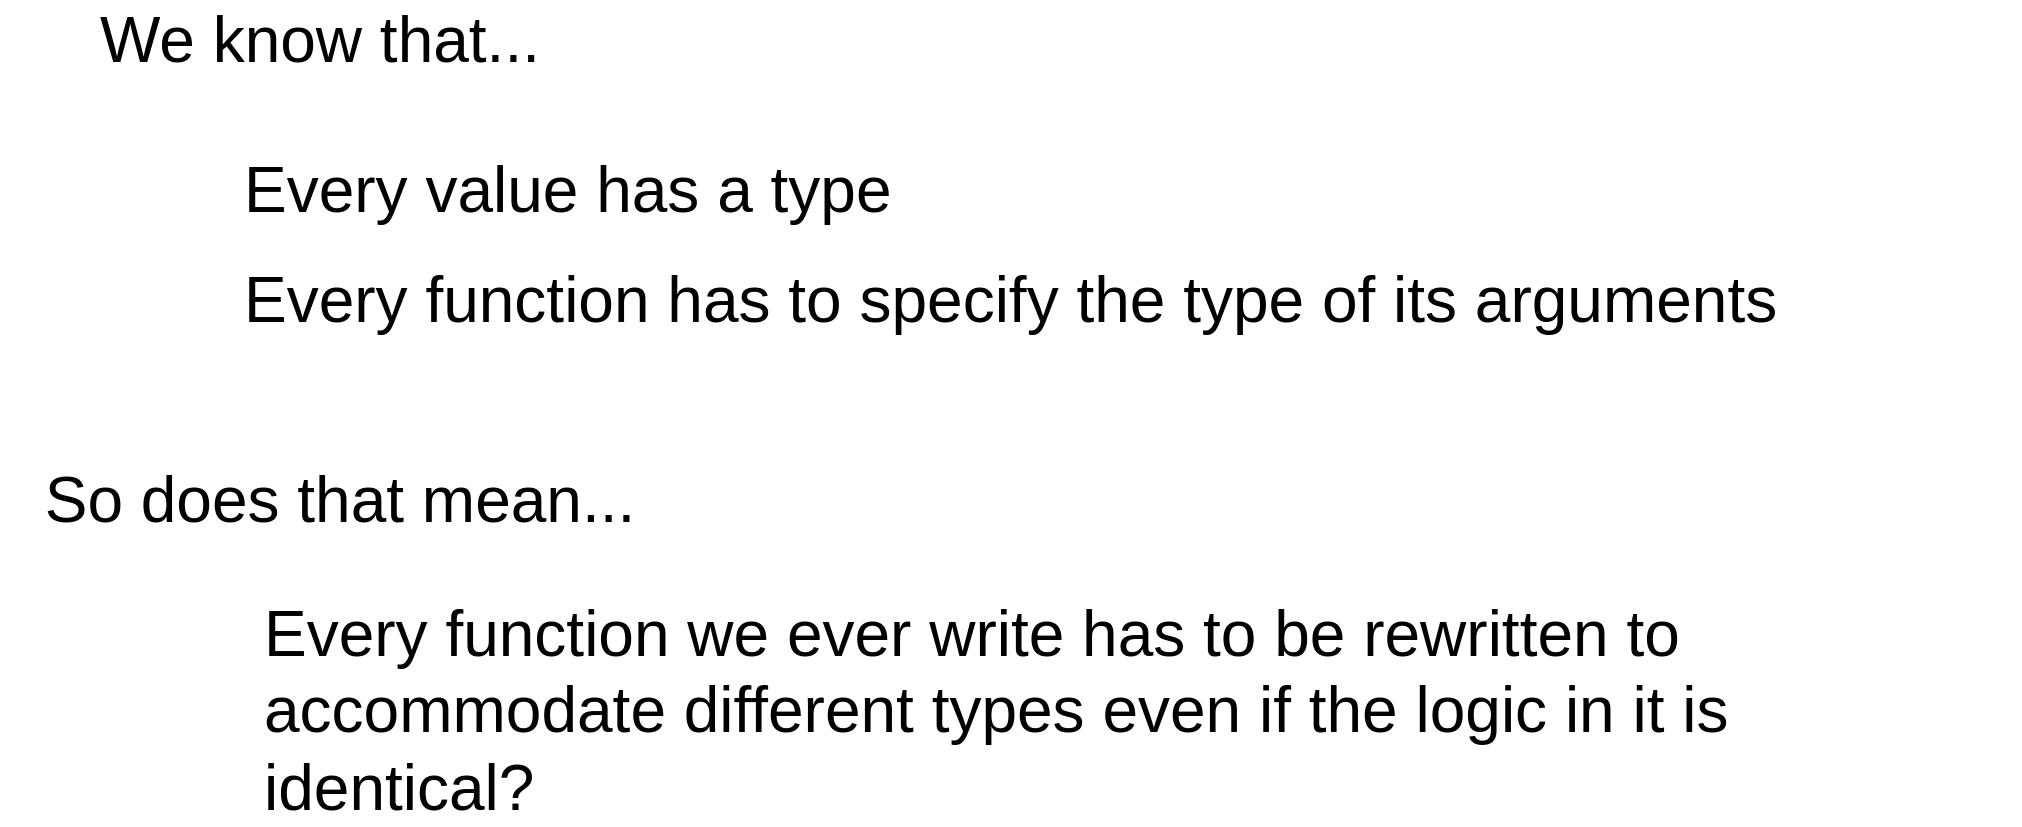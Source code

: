 <mxfile userAgent="Mozilla/5.0 (Macintosh; Intel Mac OS X 10_11_6) AppleWebKit/537.36 (KHTML, like Gecko) Chrome/59.0.307.115 Safari/537.36" version="7.1.0" editor="www.draw.io" type="github"><diagram id="700ebdbc-395f-92f0-4c62-761db1171909" name="001 - problem"><mxGraphModel dx="1238" dy="539" grid="1" gridSize="10" guides="1" tooltips="1" connect="1" arrows="1" fold="1" page="1" pageScale="1" pageWidth="1100" pageHeight="850" background="#ffffff" math="0" shadow="0"><root><mxCell id="0"/><mxCell id="1" parent="0"/><mxCell id="3" value="We know that..." style="text;html=1;strokeColor=none;fillColor=none;align=center;verticalAlign=middle;whiteSpace=wrap;rounded=0;shadow=0;labelBackgroundColor=none;fontSize=32;fontColor=#000000;" vertex="1" parent="1"><mxGeometry x="50" y="70" width="320" height="40" as="geometry"/></mxCell><mxCell id="4" value="Every value has a type&amp;nbsp;" style="text;html=1;strokeColor=none;fillColor=none;align=left;verticalAlign=middle;whiteSpace=wrap;rounded=0;shadow=0;labelBackgroundColor=none;fontSize=32;fontColor=#000000;" vertex="1" parent="1"><mxGeometry x="170" y="150" width="520" height="30" as="geometry"/></mxCell><mxCell id="5" value="Every function has to specify the type of its arguments" style="text;html=1;strokeColor=none;fillColor=none;align=left;verticalAlign=middle;whiteSpace=wrap;rounded=0;shadow=0;labelBackgroundColor=none;fontSize=32;fontColor=#000000;" vertex="1" parent="1"><mxGeometry x="170" y="205" width="890" height="30" as="geometry"/></mxCell><mxCell id="7" value="So does that mean..." style="text;html=1;strokeColor=none;fillColor=none;align=center;verticalAlign=middle;whiteSpace=wrap;rounded=0;shadow=0;labelBackgroundColor=none;fontSize=32;fontColor=#000000;" vertex="1" parent="1"><mxGeometry x="60" y="300" width="320" height="40" as="geometry"/></mxCell><mxCell id="8" value="Every function we ever write has to be rewritten to accommodate different types even if the logic in it is identical?" style="text;html=1;strokeColor=none;fillColor=none;align=left;verticalAlign=middle;whiteSpace=wrap;rounded=0;shadow=0;labelBackgroundColor=none;fontSize=32;fontColor=#000000;" vertex="1" parent="1"><mxGeometry x="180" y="370" width="830" height="110" as="geometry"/></mxCell></root></mxGraphModel></diagram><diagram id="6947c31d-a927-fe46-b345-33be86fa3d34" name="002 - shuffle"><mxGraphModel dx="990" dy="431" grid="1" gridSize="10" guides="1" tooltips="1" connect="1" arrows="1" fold="1" page="1" pageScale="1" pageWidth="1100" pageHeight="850" background="#ffffff" math="0" shadow="0"><root><mxCell id="0"/><mxCell id="1" parent="0"/><mxCell id="2" value="func (d deck) &lt;b&gt;shuffle&lt;/b&gt;()" style="rounded=0;whiteSpace=wrap;html=1;shadow=0;labelBackgroundColor=none;strokeColor=#080808;strokeWidth=2;fillColor=#ffffff;fontSize=22;fontColor=#000000;align=center;" vertex="1" parent="1"><mxGeometry x="250" y="160" width="300" height="60" as="geometry"/></mxCell><mxCell id="3" value="func (s []string) &lt;b&gt;shuffle&lt;/b&gt;()" style="rounded=0;whiteSpace=wrap;html=1;shadow=0;labelBackgroundColor=none;strokeColor=#080808;strokeWidth=2;fillColor=#ffffff;fontSize=22;fontColor=#000000;align=center;" vertex="1" parent="1"><mxGeometry x="250" y="310" width="300" height="60" as="geometry"/></mxCell><mxCell id="5" value="Can only shuffle a value of type 'deck'" style="text;html=1;strokeColor=none;fillColor=none;align=center;verticalAlign=middle;whiteSpace=wrap;rounded=0;shadow=0;labelBackgroundColor=none;fontSize=18;fontColor=#000000;fontStyle=2" vertex="1" parent="1"><mxGeometry x="300" y="220" width="200" height="60" as="geometry"/></mxCell><mxCell id="6" value="Can only shuffle a value of type '[]string'" style="text;html=1;strokeColor=none;fillColor=none;align=center;verticalAlign=middle;whiteSpace=wrap;rounded=0;shadow=0;labelBackgroundColor=none;fontSize=18;fontColor=#000000;fontStyle=2" vertex="1" parent="1"><mxGeometry x="300" y="370" width="200" height="60" as="geometry"/></mxCell><mxCell id="7" value="func (s []int) &lt;b&gt;shuffle&lt;/b&gt;()" style="rounded=0;whiteSpace=wrap;html=1;shadow=0;labelBackgroundColor=none;strokeColor=#080808;strokeWidth=2;fillColor=#ffffff;fontSize=22;fontColor=#000000;align=center;" vertex="1" parent="1"><mxGeometry x="590" y="310" width="300" height="60" as="geometry"/></mxCell><mxCell id="8" value="Can only shuffle a value of type '[]int'" style="text;html=1;strokeColor=none;fillColor=none;align=center;verticalAlign=middle;whiteSpace=wrap;rounded=0;shadow=0;labelBackgroundColor=none;fontSize=18;fontColor=#000000;fontStyle=2" vertex="1" parent="1"><mxGeometry x="640" y="370" width="200" height="60" as="geometry"/></mxCell><mxCell id="9" value="func (s []float64) &lt;b&gt;shuffle&lt;/b&gt;()" style="rounded=0;whiteSpace=wrap;html=1;shadow=0;labelBackgroundColor=none;strokeColor=#080808;strokeWidth=2;fillColor=#ffffff;fontSize=22;fontColor=#000000;align=center;" vertex="1" parent="1"><mxGeometry x="590" y="160" width="300" height="60" as="geometry"/></mxCell><mxCell id="10" value="Can only shuffle a value of type '[]float64'" style="text;html=1;strokeColor=none;fillColor=none;align=center;verticalAlign=middle;whiteSpace=wrap;rounded=0;shadow=0;labelBackgroundColor=none;fontSize=18;fontColor=#000000;fontStyle=2" vertex="1" parent="1"><mxGeometry x="640" y="220" width="200" height="60" as="geometry"/></mxCell></root></mxGraphModel></diagram><diagram id="6797d414-fcc1-3efe-fc2a-2af54a5cbb68" name="003 - bots"><mxGraphModel dx="1238" dy="539" grid="1" gridSize="10" guides="1" tooltips="1" connect="1" arrows="1" fold="1" page="1" pageScale="1" pageWidth="1100" pageHeight="850" background="#ffffff" math="0" shadow="0"><root><mxCell id="0"/><mxCell id="1" parent="0"/><mxCell id="19" value="" style="rounded=0;whiteSpace=wrap;html=1;shadow=0;labelBackgroundColor=none;strokeColor=#6c8ebf;strokeWidth=2;fillColor=#dae8fc;fontSize=22;fontColor=#000000;align=center;" vertex="1" parent="1"><mxGeometry x="110" y="220" width="430" height="340" as="geometry"/></mxCell><mxCell id="20" value="" style="rounded=0;whiteSpace=wrap;html=1;shadow=0;labelBackgroundColor=none;strokeColor=#d6b656;strokeWidth=2;fillColor=#fff2cc;fontSize=22;fontColor=#000000;align=center;" vertex="1" parent="1"><mxGeometry x="590" y="220" width="430" height="340" as="geometry"/></mxCell><mxCell id="2" value="&lt;div&gt;type englishBot struct&lt;/div&gt;" style="rounded=0;whiteSpace=wrap;html=1;shadow=0;labelBackgroundColor=none;strokeColor=#080808;strokeWidth=2;fillColor=#ffffff;fontSize=32;fontColor=#000000;align=center;" vertex="1" parent="1"><mxGeometry x="130" y="240" width="390" height="60" as="geometry"/></mxCell><mxCell id="3" value="&lt;div&gt;type spanishBot struct&lt;/div&gt;" style="rounded=0;whiteSpace=wrap;html=1;shadow=0;labelBackgroundColor=none;strokeColor=#080808;strokeWidth=2;fillColor=#ffffff;fontSize=32;fontColor=#000000;align=center;" vertex="1" parent="1"><mxGeometry x="600" y="240" width="390" height="60" as="geometry"/></mxCell><mxCell id="10" value="func (englishBot) &lt;b&gt;getGreeting&lt;/b&gt;() string" style="rounded=0;whiteSpace=wrap;html=1;shadow=0;labelBackgroundColor=none;strokeColor=#080808;strokeWidth=2;fillColor=#ffffff;fontSize=22;fontColor=#000000;align=center;" vertex="1" parent="1"><mxGeometry x="130" y="360" width="390" height="60" as="geometry"/></mxCell><mxCell id="15" value="func (spanishBot) &lt;b&gt;getGreeting&lt;/b&gt;() string" style="rounded=0;whiteSpace=wrap;html=1;shadow=0;labelBackgroundColor=none;strokeColor=#080808;strokeWidth=2;fillColor=#ffffff;fontSize=22;fontColor=#000000;align=center;" vertex="1" parent="1"><mxGeometry x="600" y="360" width="390" height="60" as="geometry"/></mxCell><mxCell id="26" style="edgeStyle=orthogonalEdgeStyle;rounded=0;html=1;exitX=0.5;exitY=1;entryX=0.5;entryY=0;startArrow=none;startFill=0;endArrow=classic;endFill=1;jettySize=auto;orthogonalLoop=1;strokeColor=#000000;strokeWidth=3;fontSize=18;fontColor=#000000;" edge="1" parent="1" source="17" target="25"><mxGeometry relative="1" as="geometry"/></mxCell><mxCell id="17" value="func &lt;b&gt;printGreeting&lt;/b&gt;(sb spanishBot)" style="rounded=0;whiteSpace=wrap;html=1;shadow=0;labelBackgroundColor=none;strokeColor=#080808;strokeWidth=2;fillColor=#ffffff;fontSize=22;fontColor=#000000;align=center;" vertex="1" parent="1"><mxGeometry x="600" y="480" width="390" height="60" as="geometry"/></mxCell><mxCell id="24" style="edgeStyle=orthogonalEdgeStyle;rounded=0;html=1;exitX=0.5;exitY=1;entryX=0.5;entryY=0;startArrow=none;startFill=0;endArrow=classic;endFill=1;jettySize=auto;orthogonalLoop=1;strokeColor=#000000;strokeWidth=3;fontSize=18;fontColor=#000000;" edge="1" parent="1" source="18" target="23"><mxGeometry relative="1" as="geometry"/></mxCell><mxCell id="18" value="func &lt;b&gt;printGreeting&lt;/b&gt;(eb englishBot)" style="rounded=0;whiteSpace=wrap;html=1;shadow=0;labelBackgroundColor=none;strokeColor=#080808;strokeWidth=2;fillColor=#ffffff;fontSize=22;fontColor=#000000;align=center;" vertex="1" parent="1"><mxGeometry x="130" y="480" width="390" height="60" as="geometry"/></mxCell><mxCell id="21" value="return &quot;hello there&quot;" style="text;html=1;strokeColor=none;fillColor=none;align=center;verticalAlign=middle;whiteSpace=wrap;rounded=0;shadow=0;labelBackgroundColor=none;fontSize=18;fontColor=#000000;" vertex="1" parent="1"><mxGeometry x="305" y="425" width="195" height="20" as="geometry"/></mxCell><mxCell id="22" value="return &quot;Hola!&quot;" style="text;html=1;strokeColor=none;fillColor=none;align=center;verticalAlign=middle;whiteSpace=wrap;rounded=0;shadow=0;labelBackgroundColor=none;fontSize=18;fontColor=#000000;" vertex="1" parent="1"><mxGeometry x="760" y="425" width="195" height="20" as="geometry"/></mxCell><mxCell id="23" value="fmt.Println(eb.getGreeting())" style="text;html=1;strokeColor=none;fillColor=none;align=center;verticalAlign=middle;whiteSpace=wrap;rounded=0;shadow=0;labelBackgroundColor=none;fontSize=18;fontColor=#000000;" vertex="1" parent="1"><mxGeometry x="218" y="590" width="195" height="20" as="geometry"/></mxCell><mxCell id="25" value="fmt.Println(sb.getGreeting())" style="text;html=1;strokeColor=none;fillColor=none;align=center;verticalAlign=middle;whiteSpace=wrap;rounded=0;shadow=0;labelBackgroundColor=none;fontSize=18;fontColor=#000000;" vertex="1" parent="1"><mxGeometry x="698" y="590" width="195" height="20" as="geometry"/></mxCell></root></mxGraphModel></diagram><diagram name="004 - differences" id="b2fed7a5-2062-ba4a-04fe-cf4a552e9fa8"><mxGraphModel dx="908" dy="539" grid="1" gridSize="10" guides="1" tooltips="1" connect="1" arrows="1" fold="1" page="1" pageScale="1" pageWidth="1100" pageHeight="850" background="#ffffff" math="0" shadow="0"><root><mxCell id="0"/><mxCell id="1" parent="0"/><mxCell id="2" value="" style="rounded=0;whiteSpace=wrap;html=1;shadow=0;labelBackgroundColor=none;strokeColor=#6c8ebf;strokeWidth=2;fillColor=#dae8fc;fontSize=22;fontColor=#000000;align=center;" vertex="1" parent="1"><mxGeometry x="20" y="220" width="430" height="340" as="geometry"/></mxCell><mxCell id="3" value="" style="rounded=0;whiteSpace=wrap;html=1;shadow=0;labelBackgroundColor=none;strokeColor=#d6b656;strokeWidth=2;fillColor=#fff2cc;fontSize=22;fontColor=#000000;align=center;" vertex="1" parent="1"><mxGeometry x="650" y="220" width="430" height="340" as="geometry"/></mxCell><mxCell id="4" value="&lt;div&gt;type englishBot struct&lt;/div&gt;" style="rounded=0;whiteSpace=wrap;html=1;shadow=0;labelBackgroundColor=none;strokeColor=#080808;strokeWidth=2;fillColor=#ffffff;fontSize=32;fontColor=#000000;align=center;" vertex="1" parent="1"><mxGeometry x="40" y="240" width="390" height="60" as="geometry"/></mxCell><mxCell id="5" value="&lt;div&gt;type spanishBot struct&lt;/div&gt;" style="rounded=0;whiteSpace=wrap;html=1;shadow=0;labelBackgroundColor=none;strokeColor=#080808;strokeWidth=2;fillColor=#ffffff;fontSize=32;fontColor=#000000;align=center;" vertex="1" parent="1"><mxGeometry x="660" y="240" width="390" height="60" as="geometry"/></mxCell><mxCell id="10" style="edgeStyle=orthogonalEdgeStyle;rounded=0;html=1;exitX=1;exitY=0.5;entryX=0;entryY=0.5;startArrow=classic;startFill=1;endArrow=classic;endFill=1;jettySize=auto;orthogonalLoop=1;strokeColor=#000000;strokeWidth=3;fontSize=22;fontColor=#000000;" edge="1" parent="1" source="6" target="7"><mxGeometry relative="1" as="geometry"/></mxCell><mxCell id="6" value="func (englishBot) &lt;b&gt;getGreeting&lt;/b&gt;() string" style="rounded=0;whiteSpace=wrap;html=1;shadow=0;labelBackgroundColor=none;strokeColor=#080808;strokeWidth=2;fillColor=#ffffff;fontSize=22;fontColor=#000000;align=center;" vertex="1" parent="1"><mxGeometry x="40" y="360" width="390" height="60" as="geometry"/></mxCell><mxCell id="7" value="func (spanishBot) &lt;b&gt;getGreeting&lt;/b&gt;() string" style="rounded=0;whiteSpace=wrap;html=1;shadow=0;labelBackgroundColor=none;strokeColor=#080808;strokeWidth=2;fillColor=#ffffff;fontSize=22;fontColor=#000000;align=center;" vertex="1" parent="1"><mxGeometry x="660" y="360" width="390" height="60" as="geometry"/></mxCell><mxCell id="8" value="func &lt;b&gt;printGreeting&lt;/b&gt;(sb spanishBot)" style="rounded=0;whiteSpace=wrap;html=1;shadow=0;labelBackgroundColor=none;strokeColor=#080808;strokeWidth=2;fillColor=#ffffff;fontSize=22;fontColor=#000000;align=center;" vertex="1" parent="1"><mxGeometry x="660" y="480" width="390" height="60" as="geometry"/></mxCell><mxCell id="19" style="edgeStyle=orthogonalEdgeStyle;rounded=0;html=1;exitX=1;exitY=0.5;startArrow=classic;startFill=1;endArrow=classic;endFill=1;jettySize=auto;orthogonalLoop=1;strokeColor=#000000;strokeWidth=3;fontSize=16;fontColor=#000000;" edge="1" parent="1" source="9" target="8"><mxGeometry relative="1" as="geometry"/></mxCell><mxCell id="9" value="func &lt;b&gt;printGreeting&lt;/b&gt;(eb englishBot)" style="rounded=0;whiteSpace=wrap;html=1;shadow=0;labelBackgroundColor=none;strokeColor=#080808;strokeWidth=2;fillColor=#ffffff;fontSize=22;fontColor=#000000;align=center;" vertex="1" parent="1"><mxGeometry x="40" y="480" width="390" height="60" as="geometry"/></mxCell><mxCell id="16" value="Probably &lt;b&gt;very different&lt;/b&gt; logic in these functions!" style="text;html=1;strokeColor=none;fillColor=none;align=center;verticalAlign=middle;whiteSpace=wrap;rounded=0;shadow=0;labelBackgroundColor=none;fontSize=16;fontColor=#000000;fontStyle=2" vertex="1" parent="1"><mxGeometry x="490" y="325" width="127" height="70" as="geometry"/></mxCell><mxCell id="20" value="These will probably have identical logic!" style="text;html=1;strokeColor=none;fillColor=none;align=center;verticalAlign=middle;whiteSpace=wrap;rounded=0;shadow=0;labelBackgroundColor=none;fontSize=16;fontColor=#000000;fontStyle=2" vertex="1" parent="1"><mxGeometry x="487" y="508" width="127" height="70" as="geometry"/></mxCell></root></mxGraphModel></diagram><diagram name="005 - interface" id="47b2b734-9ce7-db97-a14f-b37a943e2291"><mxGraphModel dx="990" dy="431" grid="1" gridSize="10" guides="1" tooltips="1" connect="1" arrows="1" fold="1" page="1" pageScale="1" pageWidth="1100" pageHeight="850" background="#ffffff" math="0" shadow="0"><root><mxCell id="0"/><mxCell id="1" parent="0"/><mxCell id="2" value="" style="rounded=0;whiteSpace=wrap;html=1;shadow=0;labelBackgroundColor=none;strokeColor=#6c8ebf;strokeWidth=2;fillColor=#dae8fc;fontSize=22;fontColor=#000000;align=center;" vertex="1" parent="1"><mxGeometry x="100" y="155" width="430" height="180" as="geometry"/></mxCell><mxCell id="3" value="" style="rounded=0;whiteSpace=wrap;html=1;shadow=0;labelBackgroundColor=none;strokeColor=#d6b656;strokeWidth=2;fillColor=#fff2cc;fontSize=22;fontColor=#000000;align=center;" vertex="1" parent="1"><mxGeometry x="100" y="365" width="430" height="180" as="geometry"/></mxCell><mxCell id="4" value="&lt;div&gt;type englishBot struct&lt;/div&gt;" style="rounded=0;whiteSpace=wrap;html=1;shadow=0;labelBackgroundColor=none;strokeColor=#080808;strokeWidth=2;fillColor=#ffffff;fontSize=32;fontColor=#000000;align=center;" vertex="1" parent="1"><mxGeometry x="120" y="175" width="390" height="60" as="geometry"/></mxCell><mxCell id="5" value="&lt;div&gt;type spanishBot struct&lt;/div&gt;" style="rounded=0;whiteSpace=wrap;html=1;shadow=0;labelBackgroundColor=none;strokeColor=#080808;strokeWidth=2;fillColor=#ffffff;fontSize=32;fontColor=#000000;align=center;" vertex="1" parent="1"><mxGeometry x="110" y="385" width="390" height="60" as="geometry"/></mxCell><mxCell id="7" value="func (englishBot) &lt;b&gt;getGreeting&lt;/b&gt;() string" style="rounded=0;whiteSpace=wrap;html=1;shadow=0;labelBackgroundColor=none;strokeColor=#080808;strokeWidth=2;fillColor=#ffffff;fontSize=22;fontColor=#000000;align=center;" vertex="1" parent="1"><mxGeometry x="120" y="250" width="390" height="60" as="geometry"/></mxCell><mxCell id="8" value="func (spanishBot) &lt;b&gt;getGreeting&lt;/b&gt;() string" style="rounded=0;whiteSpace=wrap;html=1;shadow=0;labelBackgroundColor=none;strokeColor=#080808;strokeWidth=2;fillColor=#ffffff;fontSize=22;fontColor=#000000;align=center;" vertex="1" parent="1"><mxGeometry x="110" y="460" width="390" height="60" as="geometry"/></mxCell><mxCell id="14" value="" style="rounded=0;whiteSpace=wrap;html=1;shadow=0;labelBackgroundColor=none;strokeColor=#82b366;strokeWidth=2;fillColor=#d5e8d4;fontSize=22;fontColor=#000000;align=center;" vertex="1" parent="1"><mxGeometry x="550" y="135" width="430" height="430" as="geometry"/></mxCell><mxCell id="15" value="&lt;div&gt;type bot interface&lt;/div&gt;" style="rounded=0;whiteSpace=wrap;html=1;shadow=0;labelBackgroundColor=none;strokeColor=#080808;strokeWidth=2;fillColor=#ffffff;fontSize=22;fontColor=#000000;align=center;" vertex="1" parent="1"><mxGeometry x="570" y="188" width="390" height="35" as="geometry"/></mxCell><mxCell id="20" value="To whom it may concern..." style="text;html=1;strokeColor=none;fillColor=none;align=left;verticalAlign=middle;whiteSpace=wrap;rounded=0;shadow=0;labelBackgroundColor=none;fontSize=18;fontColor=#000000;" vertex="1" parent="1"><mxGeometry x="570" y="145" width="245" height="30" as="geometry"/></mxCell><mxCell id="21" value="Our program has a new type called 'bot'" style="text;html=1;strokeColor=none;fillColor=none;align=left;verticalAlign=middle;whiteSpace=wrap;rounded=0;shadow=0;labelBackgroundColor=none;fontSize=18;fontColor=#000000;" vertex="1" parent="1"><mxGeometry x="570" y="233" width="365" height="30" as="geometry"/></mxCell><mxCell id="22" value="&lt;span&gt;getGreeting() string&lt;/span&gt;&lt;br&gt;" style="rounded=0;whiteSpace=wrap;html=1;shadow=0;labelBackgroundColor=none;strokeColor=#080808;strokeWidth=2;fillColor=#ffffff;fontSize=22;fontColor=#000000;align=center;" vertex="1" parent="1"><mxGeometry x="570" y="290" width="390" height="35" as="geometry"/></mxCell><mxCell id="23" value="If you are a type in this program with a function called 'getGreeting' and you return a string then you are now an honorary member of type 'bot'" style="text;html=1;strokeColor=none;fillColor=none;align=left;verticalAlign=middle;whiteSpace=wrap;rounded=0;shadow=0;labelBackgroundColor=none;fontSize=18;fontColor=#000000;" vertex="1" parent="1"><mxGeometry x="570" y="335" width="365" height="80" as="geometry"/></mxCell><mxCell id="26" value="func printGreeting(b bot)&lt;br&gt;" style="rounded=0;whiteSpace=wrap;html=1;shadow=0;labelBackgroundColor=none;strokeColor=#080808;strokeWidth=2;fillColor=#ffffff;fontSize=22;fontColor=#000000;align=center;" vertex="1" parent="1"><mxGeometry x="570" y="510" width="390" height="35" as="geometry"/></mxCell><mxCell id="27" value="Now that you're also an honorary member of type 'bot', you can now call this function called 'printGreeting'" style="text;html=1;strokeColor=none;fillColor=none;align=left;verticalAlign=middle;whiteSpace=wrap;rounded=0;shadow=0;labelBackgroundColor=none;fontSize=18;fontColor=#000000;" vertex="1" parent="1"><mxGeometry x="570" y="440" width="365" height="65" as="geometry"/></mxCell></root></mxGraphModel></diagram><diagram id="f95a1563-ed0f-f3fa-301f-2105f82b27f5" name="006 - interface"><mxGraphModel dx="908" dy="539" grid="1" gridSize="10" guides="1" tooltips="1" connect="1" arrows="1" fold="1" page="1" pageScale="1" pageWidth="1100" pageHeight="850" background="#ffffff" math="0" shadow="0"><root><mxCell id="0"/><mxCell id="1" parent="0"/><mxCell id="9" value="" style="rounded=0;whiteSpace=wrap;html=1;shadow=0;labelBackgroundColor=none;strokeColor=#82b366;strokeWidth=2;fillColor=#d5e8d4;fontSize=22;fontColor=#000000;align=center;" vertex="1" parent="1"><mxGeometry x="80" y="50" width="980" height="429" as="geometry"/></mxCell><mxCell id="2" value="" style="rounded=0;whiteSpace=wrap;html=1;shadow=0;labelBackgroundColor=none;strokeColor=#6c8ebf;strokeWidth=2;fillColor=#dae8fc;fontSize=22;fontColor=#000000;align=center;" vertex="1" parent="1"><mxGeometry x="110" y="81" width="430" height="179" as="geometry"/></mxCell><mxCell id="3" value="" style="rounded=0;whiteSpace=wrap;html=1;shadow=0;labelBackgroundColor=none;strokeColor=#d6b656;strokeWidth=2;fillColor=#fff2cc;fontSize=22;fontColor=#000000;align=center;" vertex="1" parent="1"><mxGeometry x="600" y="81" width="430" height="179" as="geometry"/></mxCell><mxCell id="4" value="&lt;div&gt;type englishBot struct&lt;/div&gt;" style="rounded=0;whiteSpace=wrap;html=1;shadow=0;labelBackgroundColor=none;strokeColor=#080808;strokeWidth=2;fillColor=#ffffff;fontSize=32;fontColor=#000000;align=center;" vertex="1" parent="1"><mxGeometry x="130" y="101" width="390" height="60" as="geometry"/></mxCell><mxCell id="5" value="&lt;div&gt;type spanishBot struct&lt;/div&gt;" style="rounded=0;whiteSpace=wrap;html=1;shadow=0;labelBackgroundColor=none;strokeColor=#080808;strokeWidth=2;fillColor=#ffffff;fontSize=32;fontColor=#000000;align=center;" vertex="1" parent="1"><mxGeometry x="620" y="101" width="390" height="60" as="geometry"/></mxCell><mxCell id="7" value="func (englishBot) &lt;b&gt;getGreeting&lt;/b&gt;() string" style="rounded=0;whiteSpace=wrap;html=1;shadow=0;labelBackgroundColor=none;strokeColor=#080808;strokeWidth=2;fillColor=#ffffff;fontSize=22;fontColor=#000000;align=center;" vertex="1" parent="1"><mxGeometry x="130" y="180" width="390" height="60" as="geometry"/></mxCell><mxCell id="8" value="func (spanishBot) &lt;b&gt;getGreeting&lt;/b&gt;() string" style="rounded=0;whiteSpace=wrap;html=1;shadow=0;labelBackgroundColor=none;strokeColor=#080808;strokeWidth=2;fillColor=#ffffff;fontSize=22;fontColor=#000000;align=center;" vertex="1" parent="1"><mxGeometry x="620" y="180" width="390" height="60" as="geometry"/></mxCell><mxCell id="10" value="&lt;div&gt;type bot interface&lt;/div&gt;" style="rounded=0;whiteSpace=wrap;html=1;shadow=0;labelBackgroundColor=none;strokeColor=#080808;strokeWidth=2;fillColor=#ffffff;fontSize=32;fontColor=#000000;align=center;" vertex="1" parent="1"><mxGeometry x="390" y="339" width="390" height="60" as="geometry"/></mxCell><mxCell id="11" value="getGreeting() string" style="rounded=0;whiteSpace=wrap;html=1;shadow=0;labelBackgroundColor=none;strokeColor=#080808;strokeWidth=2;fillColor=#ffffff;fontSize=22;fontColor=#000000;align=center;" vertex="1" parent="1"><mxGeometry x="390" y="399" width="390" height="60" as="geometry"/></mxCell></root></mxGraphModel></diagram><diagram id="8e61c50e-94ea-72d8-c0d1-ae475060b8b4" name="009 - interface syntax"><mxGraphModel dx="726" dy="431" grid="1" gridSize="10" guides="1" tooltips="1" connect="1" arrows="1" fold="1" page="1" pageScale="1" pageWidth="1100" pageHeight="850" background="#ffffff" math="0" shadow="0"><root><mxCell id="0"/><mxCell id="1" parent="0"/><mxCell id="4" value="" style="rounded=0;whiteSpace=wrap;html=1;shadow=0;labelBackgroundColor=none;strokeColor=#6c8ebf;strokeWidth=2;fillColor=#dae8fc;fontSize=40;fontColor=#000000;align=left;" vertex="1" parent="1"><mxGeometry x="230" y="196" width="70" height="40" as="geometry"/></mxCell><mxCell id="6" value="" style="rounded=0;whiteSpace=wrap;html=1;shadow=0;labelBackgroundColor=none;strokeColor=#82b366;strokeWidth=2;fillColor=#d5e8d4;fontSize=40;fontColor=#000000;align=left;" vertex="1" parent="1"><mxGeometry x="195" y="246" width="215" height="40" as="geometry"/></mxCell><mxCell id="7" value="" style="rounded=0;whiteSpace=wrap;html=1;shadow=0;labelBackgroundColor=none;strokeColor=#b85450;strokeWidth=2;fillColor=#f8cecc;fontSize=40;fontColor=#000000;align=left;" vertex="1" parent="1"><mxGeometry x="420" y="246" width="160" height="40" as="geometry"/></mxCell><mxCell id="8" value="" style="rounded=0;whiteSpace=wrap;html=1;shadow=0;labelBackgroundColor=none;strokeColor=#d6b656;strokeWidth=2;fillColor=#fff2cc;fontSize=40;fontColor=#000000;align=left;" vertex="1" parent="1"><mxGeometry x="621" y="246" width="200" height="40" as="geometry"/></mxCell><mxCell id="10" style="edgeStyle=orthogonalEdgeStyle;rounded=0;html=1;exitX=0.5;exitY=1;startArrow=none;startFill=0;endArrow=classic;endFill=1;jettySize=auto;orthogonalLoop=1;strokeColor=#000000;strokeWidth=3;fontSize=18;fontColor=#000000;" edge="1" parent="1" source="9" target="4"><mxGeometry relative="1" as="geometry"/></mxCell><mxCell id="9" value="Interface name" style="text;html=1;strokeColor=none;fillColor=none;align=center;verticalAlign=middle;whiteSpace=wrap;rounded=0;shadow=0;labelBackgroundColor=none;fontSize=18;fontColor=#000000;" vertex="1" parent="1"><mxGeometry x="218" y="90" width="95" height="50" as="geometry"/></mxCell><mxCell id="12" style="edgeStyle=orthogonalEdgeStyle;rounded=0;html=1;exitX=0.5;exitY=0;startArrow=none;startFill=0;endArrow=classic;endFill=1;jettySize=auto;orthogonalLoop=1;strokeColor=#000000;strokeWidth=3;fontSize=18;fontColor=#000000;" edge="1" parent="1" source="11" target="6"><mxGeometry relative="1" as="geometry"/></mxCell><mxCell id="11" value="Function name" style="text;html=1;strokeColor=none;fillColor=none;align=center;verticalAlign=middle;whiteSpace=wrap;rounded=0;shadow=0;labelBackgroundColor=none;fontSize=18;fontColor=#000000;" vertex="1" parent="1"><mxGeometry x="255" y="355" width="95" height="50" as="geometry"/></mxCell><mxCell id="14" style="edgeStyle=orthogonalEdgeStyle;rounded=0;html=1;exitX=0.5;exitY=0;startArrow=none;startFill=0;endArrow=classic;endFill=1;jettySize=auto;orthogonalLoop=1;strokeColor=#000000;strokeWidth=3;fontSize=18;fontColor=#000000;" edge="1" parent="1" source="13" target="7"><mxGeometry relative="1" as="geometry"/></mxCell><mxCell id="13" value="List of argument types" style="text;html=1;strokeColor=none;fillColor=none;align=center;verticalAlign=middle;whiteSpace=wrap;rounded=0;shadow=0;labelBackgroundColor=none;fontSize=18;fontColor=#000000;" vertex="1" parent="1"><mxGeometry x="453" y="360" width="95" height="65" as="geometry"/></mxCell><mxCell id="16" style="edgeStyle=orthogonalEdgeStyle;rounded=0;html=1;exitX=0.5;exitY=0;startArrow=none;startFill=0;endArrow=classic;endFill=1;jettySize=auto;orthogonalLoop=1;strokeColor=#000000;strokeWidth=3;fontSize=18;fontColor=#000000;" edge="1" parent="1" source="15" target="8"><mxGeometry relative="1" as="geometry"/></mxCell><mxCell id="15" value="List of return types" style="text;html=1;strokeColor=none;fillColor=none;align=center;verticalAlign=middle;whiteSpace=wrap;rounded=0;shadow=0;labelBackgroundColor=none;fontSize=18;fontColor=#000000;" vertex="1" parent="1"><mxGeometry x="674" y="360" width="95" height="65" as="geometry"/></mxCell><mxCell id="2" value="&lt;div&gt;&lt;div&gt;&lt;span&gt;type&amp;nbsp;&lt;/span&gt;&lt;span&gt;bot&amp;nbsp;&lt;/span&gt;&lt;span&gt;interface&lt;/span&gt; {&lt;/div&gt;&lt;div&gt;&lt;span&gt;&amp;nbsp; &amp;nbsp; getGreeting&lt;/span&gt;(string, int) (&lt;span&gt;string, error)&lt;/span&gt;&lt;/div&gt;&lt;div&gt;}&lt;/div&gt;&lt;/div&gt;" style="text;html=1;strokeColor=none;fillColor=none;align=left;verticalAlign=middle;whiteSpace=wrap;rounded=0;shadow=0;labelBackgroundColor=none;fontSize=40;fontColor=#000000;" vertex="1" parent="1"><mxGeometry x="150" y="140" width="700" height="240" as="geometry"/></mxCell></root></mxGraphModel></diagram><diagram id="a79d032a-c4c7-fbc1-d88e-652bbe924b9e" name="008 - terminology"><mxGraphModel dx="726" dy="431" grid="1" gridSize="10" guides="1" tooltips="1" connect="1" arrows="1" fold="1" page="1" pageScale="1" pageWidth="1100" pageHeight="850" background="#ffffff" math="0" shadow="0"><root><mxCell id="0"/><mxCell id="1" parent="0"/><mxCell id="2" value="" style="shape=internalStorage;whiteSpace=wrap;html=1;rounded=0;shadow=0;labelBackgroundColor=none;strokeColor=#080808;strokeWidth=2;fillColor=#ffffff;fontSize=18;fontColor=#000000;align=center;dx=298;dy=78;" vertex="1" parent="1"><mxGeometry x="240" y="95" width="600" height="310" as="geometry"/></mxCell><mxCell id="3" value="Concrete Type" style="text;html=1;strokeColor=none;fillColor=none;align=center;verticalAlign=middle;whiteSpace=wrap;rounded=0;shadow=0;labelBackgroundColor=none;fontSize=28;fontColor=#000000;fontStyle=1" vertex="1" parent="1"><mxGeometry x="280" y="125" width="220" height="20" as="geometry"/></mxCell><mxCell id="4" value="Interface Type" style="text;html=1;strokeColor=none;fillColor=none;align=center;verticalAlign=middle;whiteSpace=wrap;rounded=0;shadow=0;labelBackgroundColor=none;fontSize=28;fontColor=#000000;fontStyle=1" vertex="1" parent="1"><mxGeometry x="580" y="125" width="220" height="20" as="geometry"/></mxCell><mxCell id="5" value="map" style="rounded=0;whiteSpace=wrap;html=1;shadow=0;labelBackgroundColor=none;strokeColor=#080808;strokeWidth=2;fillColor=#ffffff;fontSize=28;fontColor=#000000;align=center;" vertex="1" parent="1"><mxGeometry x="275" y="195" width="110" height="50" as="geometry"/></mxCell><mxCell id="6" value="struct" style="rounded=0;whiteSpace=wrap;html=1;shadow=0;labelBackgroundColor=none;strokeColor=#080808;strokeWidth=2;fillColor=#ffffff;fontSize=28;fontColor=#000000;align=center;" vertex="1" parent="1"><mxGeometry x="395" y="195" width="110" height="50" as="geometry"/></mxCell><mxCell id="7" value="int" style="rounded=0;whiteSpace=wrap;html=1;shadow=0;labelBackgroundColor=none;strokeColor=#080808;strokeWidth=2;fillColor=#ffffff;fontSize=28;fontColor=#000000;align=center;" vertex="1" parent="1"><mxGeometry x="275" y="255" width="110" height="50" as="geometry"/></mxCell><mxCell id="8" value="string" style="rounded=0;whiteSpace=wrap;html=1;shadow=0;labelBackgroundColor=none;strokeColor=#080808;strokeWidth=2;fillColor=#ffffff;fontSize=28;fontColor=#000000;align=center;" vertex="1" parent="1"><mxGeometry x="395" y="255" width="110" height="50" as="geometry"/></mxCell><mxCell id="9" value="englishBot" style="rounded=0;whiteSpace=wrap;html=1;shadow=0;labelBackgroundColor=none;strokeColor=#080808;strokeWidth=2;fillColor=#ffffff;fontSize=28;fontColor=#000000;align=center;" vertex="1" parent="1"><mxGeometry x="315" y="315" width="150" height="50" as="geometry"/></mxCell><mxCell id="10" value="bot" style="rounded=0;whiteSpace=wrap;html=1;shadow=0;labelBackgroundColor=none;strokeColor=#080808;strokeWidth=2;fillColor=#ffffff;fontSize=28;fontColor=#000000;align=center;" vertex="1" parent="1"><mxGeometry x="615" y="195" width="150" height="50" as="geometry"/></mxCell></root></mxGraphModel></diagram><diagram id="282b4e83-f0f8-8684-aff1-5b2b85c97fbb" name="007 - notes"><mxGraphModel dx="990" dy="431" grid="1" gridSize="10" guides="1" tooltips="1" connect="1" arrows="1" fold="1" page="1" pageScale="1" pageWidth="1100" pageHeight="850" background="#ffffff" math="0" shadow="0"><root><mxCell id="0"/><mxCell id="1" parent="0"/><mxCell id="2" value="Interfaces are 'implicit'" style="rounded=0;whiteSpace=wrap;html=1;shadow=0;labelBackgroundColor=none;strokeColor=#080808;strokeWidth=2;fillColor=#ffffff;fontSize=22;fontColor=#000000;align=center;" vertex="1" parent="1"><mxGeometry x="170" y="130" width="360" height="80" as="geometry"/></mxCell><mxCell id="3" value="We don't manually have to say that our custom type satisfies some interface." style="text;html=1;strokeColor=none;fillColor=none;align=left;verticalAlign=middle;whiteSpace=wrap;rounded=0;shadow=0;labelBackgroundColor=none;fontSize=16;fontColor=#000000;fontStyle=2" vertex="1" parent="1"><mxGeometry x="550" y="135" width="250" height="70" as="geometry"/></mxCell><mxCell id="4" value="Interfaces are a contract to help us manage types" style="rounded=0;whiteSpace=wrap;html=1;shadow=0;labelBackgroundColor=none;strokeColor=#080808;strokeWidth=2;fillColor=#ffffff;fontSize=22;fontColor=#000000;align=center;" vertex="1" parent="1"><mxGeometry x="170" y="235" width="360" height="80" as="geometry"/></mxCell><mxCell id="5" value="GARBAGE IN -&amp;gt; GARBAGE OUT. &amp;nbsp;If our custom type's implementation of a function is broken then interfaces wont help us!" style="text;html=1;strokeColor=none;fillColor=none;align=left;verticalAlign=middle;whiteSpace=wrap;rounded=0;shadow=0;labelBackgroundColor=none;fontSize=16;fontColor=#000000;fontStyle=2" vertex="1" parent="1"><mxGeometry x="550" y="230" width="320" height="90" as="geometry"/></mxCell><mxCell id="6" value="Interfaces are tough. &amp;nbsp;Step #1 is understanding how to read them" style="rounded=0;whiteSpace=wrap;html=1;shadow=0;labelBackgroundColor=none;strokeColor=#080808;strokeWidth=2;fillColor=#ffffff;fontSize=22;fontColor=#000000;align=center;" vertex="1" parent="1"><mxGeometry x="170" y="345" width="360" height="80" as="geometry"/></mxCell><mxCell id="7" value="Understand how to read interfaces in the standard lib. &amp;nbsp;Writing your own interfaces is tough and requires experience" style="text;html=1;strokeColor=none;fillColor=none;align=left;verticalAlign=middle;whiteSpace=wrap;rounded=0;shadow=0;labelBackgroundColor=none;fontSize=16;fontColor=#000000;fontStyle=2" vertex="1" parent="1"><mxGeometry x="550" y="350" width="350" height="70" as="geometry"/></mxCell><mxCell id="8" value="Interfaces are &lt;b&gt;not &lt;/b&gt;generic types" style="rounded=0;whiteSpace=wrap;html=1;shadow=0;labelBackgroundColor=none;strokeColor=#080808;strokeWidth=2;fillColor=#ffffff;fontSize=22;fontColor=#000000;align=center;" vertex="1" parent="1"><mxGeometry x="170" y="30" width="360" height="80" as="geometry"/></mxCell><mxCell id="9" value="Other languages have 'generic' types - go (famously) does not.&amp;nbsp;" style="text;html=1;strokeColor=none;fillColor=none;align=left;verticalAlign=middle;whiteSpace=wrap;rounded=0;shadow=0;labelBackgroundColor=none;fontSize=16;fontColor=#000000;fontStyle=2" vertex="1" parent="1"><mxGeometry x="550" y="35" width="320" height="70" as="geometry"/></mxCell></root></mxGraphModel></diagram><diagram id="a826861c-8301-a8af-8c02-b65b4a9d7090" name="015 - reader"><mxGraphModel dx="990" dy="431" grid="1" gridSize="10" guides="1" tooltips="1" connect="1" arrows="1" fold="1" page="1" pageScale="1" pageWidth="1100" pageHeight="850" background="#ffffff" math="0" shadow="0"><root><mxCell id="0"/><mxCell id="1" parent="0"/><mxCell id="12" style="edgeStyle=orthogonalEdgeStyle;rounded=0;html=1;exitX=1;exitY=0.5;startArrow=none;startFill=0;endArrow=classic;endFill=1;jettySize=auto;orthogonalLoop=1;strokeColor=#000000;strokeWidth=3;fontSize=24;fontColor=#000000;" edge="1" parent="1" source="4"><mxGeometry relative="1" as="geometry"><mxPoint x="510" y="145" as="targetPoint"/></mxGeometry></mxCell><mxCell id="4" value="HTTP Request Body" style="rounded=0;whiteSpace=wrap;html=1;shadow=0;labelBackgroundColor=none;strokeColor=#080808;strokeWidth=2;fillColor=#ffffff;fontSize=24;fontColor=#000000;align=center;" vertex="1" parent="1"><mxGeometry x="230" y="115" width="220" height="60" as="geometry"/></mxCell><mxCell id="17" style="edgeStyle=orthogonalEdgeStyle;rounded=0;html=1;exitX=1;exitY=0.5;startArrow=none;startFill=0;endArrow=classic;endFill=1;jettySize=auto;orthogonalLoop=1;strokeColor=#000000;strokeWidth=3;fontSize=24;fontColor=#000000;" edge="1" parent="1" source="5" target="16"><mxGeometry relative="1" as="geometry"/></mxCell><mxCell id="5" value="Text file on hard drive" style="rounded=0;whiteSpace=wrap;html=1;shadow=0;labelBackgroundColor=none;strokeColor=#080808;strokeWidth=2;fillColor=#ffffff;fontSize=24;fontColor=#000000;align=center;" vertex="1" parent="1"><mxGeometry x="230" y="185" width="220" height="60" as="geometry"/></mxCell><mxCell id="6" value="User entering text into command line" style="rounded=0;whiteSpace=wrap;html=1;shadow=0;labelBackgroundColor=none;strokeColor=#080808;strokeWidth=2;fillColor=#ffffff;fontSize=24;fontColor=#000000;align=center;" vertex="1" parent="1"><mxGeometry x="230" y="325" width="220" height="60" as="geometry"/></mxCell><mxCell id="7" value="Data from analog sensor plugged into machine" style="rounded=0;whiteSpace=wrap;html=1;shadow=0;labelBackgroundColor=none;strokeColor=#080808;strokeWidth=2;fillColor=#ffffff;fontSize=24;fontColor=#000000;align=center;" vertex="1" parent="1"><mxGeometry x="230" y="395" width="220" height="90" as="geometry"/></mxCell><mxCell id="18" style="edgeStyle=orthogonalEdgeStyle;rounded=0;html=1;exitX=1;exitY=0.5;startArrow=none;startFill=0;endArrow=classic;endFill=1;jettySize=auto;orthogonalLoop=1;strokeColor=#000000;strokeWidth=3;fontSize=24;fontColor=#000000;" edge="1" parent="1" source="8"><mxGeometry relative="1" as="geometry"><mxPoint x="510" y="285" as="targetPoint"/></mxGeometry></mxCell><mxCell id="8" value="Image file on hard drive" style="rounded=0;whiteSpace=wrap;html=1;shadow=0;labelBackgroundColor=none;strokeColor=#080808;strokeWidth=2;fillColor=#ffffff;fontSize=24;fontColor=#000000;align=center;" vertex="1" parent="1"><mxGeometry x="230" y="255" width="220" height="60" as="geometry"/></mxCell><mxCell id="10" value="Source of Input" style="text;html=1;strokeColor=none;fillColor=none;align=center;verticalAlign=middle;whiteSpace=wrap;rounded=0;shadow=0;labelBackgroundColor=none;fontSize=24;fontColor=#000000;fontStyle=2" vertex="1" parent="1"><mxGeometry x="245" y="80" width="190" height="20" as="geometry"/></mxCell><mxCell id="31" style="edgeStyle=orthogonalEdgeStyle;rounded=0;html=1;exitX=1;exitY=0.5;startArrow=none;startFill=0;endArrow=classic;endFill=1;jettySize=auto;orthogonalLoop=1;strokeColor=#000000;strokeWidth=3;fontSize=24;fontColor=#000000;" edge="1" parent="1" source="13" target="26"><mxGeometry relative="1" as="geometry"/></mxCell><mxCell id="13" value="[]flargen" style="rounded=0;whiteSpace=wrap;html=1;shadow=0;labelBackgroundColor=none;strokeColor=#080808;strokeWidth=2;fillColor=#ffffff;fontSize=24;fontColor=#000000;align=center;" vertex="1" parent="1"><mxGeometry x="510" y="115" width="120" height="60" as="geometry"/></mxCell><mxCell id="15" value="Returns?!?" style="text;html=1;strokeColor=none;fillColor=none;align=center;verticalAlign=middle;whiteSpace=wrap;rounded=0;shadow=0;labelBackgroundColor=none;fontSize=24;fontColor=#000000;fontStyle=2" vertex="1" parent="1"><mxGeometry x="475" y="80" width="190" height="20" as="geometry"/></mxCell><mxCell id="32" style="edgeStyle=orthogonalEdgeStyle;rounded=0;html=1;exitX=1;exitY=0.5;startArrow=none;startFill=0;endArrow=classic;endFill=1;jettySize=auto;orthogonalLoop=1;strokeColor=#000000;strokeWidth=3;fontSize=24;fontColor=#000000;" edge="1" parent="1" source="16" target="27"><mxGeometry relative="1" as="geometry"/></mxCell><mxCell id="16" value="[]string" style="rounded=0;whiteSpace=wrap;html=1;shadow=0;labelBackgroundColor=none;strokeColor=#080808;strokeWidth=2;fillColor=#ffffff;fontSize=24;fontColor=#000000;align=center;" vertex="1" parent="1"><mxGeometry x="510" y="185" width="120" height="60" as="geometry"/></mxCell><mxCell id="33" style="edgeStyle=orthogonalEdgeStyle;rounded=0;html=1;exitX=1;exitY=0.5;startArrow=none;startFill=0;endArrow=classic;endFill=1;jettySize=auto;orthogonalLoop=1;strokeColor=#000000;strokeWidth=3;fontSize=24;fontColor=#000000;" edge="1" parent="1" source="19" target="28"><mxGeometry relative="1" as="geometry"/></mxCell><mxCell id="19" value="jpegne" style="rounded=0;whiteSpace=wrap;html=1;shadow=0;labelBackgroundColor=none;strokeColor=#080808;strokeWidth=2;fillColor=#ffffff;fontSize=24;fontColor=#000000;align=center;" vertex="1" parent="1"><mxGeometry x="510" y="255" width="120" height="60" as="geometry"/></mxCell><mxCell id="20" style="edgeStyle=orthogonalEdgeStyle;rounded=0;html=1;exitX=1;exitY=0.5;startArrow=none;startFill=0;endArrow=classic;endFill=1;jettySize=auto;orthogonalLoop=1;strokeColor=#000000;strokeWidth=3;fontSize=24;fontColor=#000000;" edge="1" parent="1"><mxGeometry relative="1" as="geometry"><mxPoint x="510" y="355" as="targetPoint"/><mxPoint x="450.4" y="355" as="sourcePoint"/></mxGeometry></mxCell><mxCell id="34" style="edgeStyle=orthogonalEdgeStyle;rounded=0;html=1;exitX=1;exitY=0.5;startArrow=none;startFill=0;endArrow=classic;endFill=1;jettySize=auto;orthogonalLoop=1;strokeColor=#000000;strokeWidth=3;fontSize=24;fontColor=#000000;" edge="1" parent="1" source="21" target="29"><mxGeometry relative="1" as="geometry"/></mxCell><mxCell id="21" value="[]byte" style="rounded=0;whiteSpace=wrap;html=1;shadow=0;labelBackgroundColor=none;strokeColor=#080808;strokeWidth=2;fillColor=#ffffff;fontSize=24;fontColor=#000000;align=center;" vertex="1" parent="1"><mxGeometry x="510" y="325" width="120" height="60" as="geometry"/></mxCell><mxCell id="22" style="edgeStyle=orthogonalEdgeStyle;rounded=0;html=1;exitX=1;exitY=0.5;startArrow=none;startFill=0;endArrow=classic;endFill=1;jettySize=auto;orthogonalLoop=1;strokeColor=#000000;strokeWidth=3;fontSize=24;fontColor=#000000;" edge="1" parent="1"><mxGeometry relative="1" as="geometry"><mxPoint x="510" y="440" as="targetPoint"/><mxPoint x="450.4" y="440" as="sourcePoint"/></mxGeometry></mxCell><mxCell id="35" style="edgeStyle=orthogonalEdgeStyle;rounded=0;html=1;exitX=1;exitY=0.5;startArrow=none;startFill=0;endArrow=classic;endFill=1;jettySize=auto;orthogonalLoop=1;strokeColor=#000000;strokeWidth=3;fontSize=24;fontColor=#000000;" edge="1" parent="1" source="23" target="30"><mxGeometry relative="1" as="geometry"/></mxCell><mxCell id="23" value="[]float" style="rounded=0;whiteSpace=wrap;html=1;shadow=0;labelBackgroundColor=none;strokeColor=#080808;strokeWidth=2;fillColor=#ffffff;fontSize=24;fontColor=#000000;align=center;" vertex="1" parent="1"><mxGeometry x="510" y="410" width="120" height="60" as="geometry"/></mxCell><mxCell id="24" value="To Print It..." style="text;html=1;strokeColor=none;fillColor=none;align=center;verticalAlign=middle;whiteSpace=wrap;rounded=0;shadow=0;labelBackgroundColor=none;fontSize=24;fontColor=#000000;fontStyle=2" vertex="1" parent="1"><mxGeometry x="782" y="80" width="190" height="20" as="geometry"/></mxCell><mxCell id="26" value="func printHTTP([]flargen)" style="rounded=0;whiteSpace=wrap;html=1;shadow=0;labelBackgroundColor=none;strokeColor=#080808;strokeWidth=2;fillColor=#ffffff;fontSize=24;fontColor=#000000;align=center;" vertex="1" parent="1"><mxGeometry x="713" y="115" width="327" height="60" as="geometry"/></mxCell><mxCell id="27" value="func printFile([]string)" style="rounded=0;whiteSpace=wrap;html=1;shadow=0;labelBackgroundColor=none;strokeColor=#080808;strokeWidth=2;fillColor=#ffffff;fontSize=24;fontColor=#000000;align=center;" vertex="1" parent="1"><mxGeometry x="713" y="185" width="327" height="60" as="geometry"/></mxCell><mxCell id="28" value="func printImage(jpegne)" style="rounded=0;whiteSpace=wrap;html=1;shadow=0;labelBackgroundColor=none;strokeColor=#080808;strokeWidth=2;fillColor=#ffffff;fontSize=24;fontColor=#000000;align=center;" vertex="1" parent="1"><mxGeometry x="714" y="255" width="327" height="60" as="geometry"/></mxCell><mxCell id="29" value="func printText([]byte)" style="rounded=0;whiteSpace=wrap;html=1;shadow=0;labelBackgroundColor=none;strokeColor=#080808;strokeWidth=2;fillColor=#ffffff;fontSize=24;fontColor=#000000;align=center;" vertex="1" parent="1"><mxGeometry x="714" y="325" width="327" height="60" as="geometry"/></mxCell><mxCell id="30" value="func printData([]float)" style="rounded=0;whiteSpace=wrap;html=1;shadow=0;labelBackgroundColor=none;strokeColor=#080808;strokeWidth=2;fillColor=#ffffff;fontSize=24;fontColor=#000000;align=center;" vertex="1" parent="1"><mxGeometry x="714" y="410" width="327" height="60" as="geometry"/></mxCell></root></mxGraphModel></diagram><diagram id="9f25ece4-6456-04c0-7ec9-7f445e850230" name="010 - reader"><mxGraphModel dx="990" dy="431" grid="1" gridSize="10" guides="1" tooltips="1" connect="1" arrows="1" fold="1" page="1" pageScale="1" pageWidth="1100" pageHeight="850" background="#ffffff" math="0" shadow="0"><root><mxCell id="0"/><mxCell id="1" parent="0"/><mxCell id="34" style="edgeStyle=orthogonalEdgeStyle;rounded=0;html=1;exitX=1;exitY=0.5;startArrow=none;startFill=0;endArrow=classic;endFill=1;jettySize=auto;orthogonalLoop=1;strokeColor=#000000;strokeWidth=3;fontSize=24;fontColor=#000000;" edge="1" parent="1" source="18" target="33"><mxGeometry relative="1" as="geometry"/></mxCell><mxCell id="18" value="Reader" style="rounded=0;whiteSpace=wrap;html=1;shadow=0;labelBackgroundColor=none;strokeColor=#080808;strokeWidth=2;fillColor=#ffffff;fontSize=28;fontColor=#000000;align=center;" vertex="1" parent="1"><mxGeometry x="511" y="292" width="140" height="75" as="geometry"/></mxCell><mxCell id="22" value="HTTP Request Body" style="rounded=0;whiteSpace=wrap;html=1;shadow=0;labelBackgroundColor=none;strokeColor=#080808;strokeWidth=2;fillColor=#ffffff;fontSize=24;fontColor=#000000;align=center;" vertex="1" parent="1"><mxGeometry x="156" y="148" width="220" height="60" as="geometry"/></mxCell><mxCell id="23" value="Text file on hard drive" style="rounded=0;whiteSpace=wrap;html=1;shadow=0;labelBackgroundColor=none;strokeColor=#080808;strokeWidth=2;fillColor=#ffffff;fontSize=24;fontColor=#000000;align=center;" vertex="1" parent="1"><mxGeometry x="156" y="218" width="220" height="60" as="geometry"/></mxCell><mxCell id="24" value="User entering text into command line" style="rounded=0;whiteSpace=wrap;html=1;shadow=0;labelBackgroundColor=none;strokeColor=#080808;strokeWidth=2;fillColor=#ffffff;fontSize=24;fontColor=#000000;align=center;" vertex="1" parent="1"><mxGeometry x="156" y="358" width="220" height="60" as="geometry"/></mxCell><mxCell id="25" value="Data from analog sensor plugged into machine" style="rounded=0;whiteSpace=wrap;html=1;shadow=0;labelBackgroundColor=none;strokeColor=#080808;strokeWidth=2;fillColor=#ffffff;fontSize=24;fontColor=#000000;align=center;" vertex="1" parent="1"><mxGeometry x="156" y="428" width="220" height="90" as="geometry"/></mxCell><mxCell id="27" value="Image file on hard drive" style="rounded=0;whiteSpace=wrap;html=1;shadow=0;labelBackgroundColor=none;strokeColor=#080808;strokeWidth=2;fillColor=#ffffff;fontSize=24;fontColor=#000000;align=center;" vertex="1" parent="1"><mxGeometry x="156" y="288" width="220" height="60" as="geometry"/></mxCell><mxCell id="28" value="" style="shape=curlyBracket;whiteSpace=wrap;html=1;rounded=1;shadow=0;labelBackgroundColor=none;strokeColor=#080808;strokeWidth=2;fillColor=#ffffff;fontSize=24;fontColor=#000000;align=center;rotation=180;" vertex="1" parent="1"><mxGeometry x="386" y="148" width="130" height="365" as="geometry"/></mxCell><mxCell id="29" value="Source of Input" style="text;html=1;strokeColor=none;fillColor=none;align=center;verticalAlign=middle;whiteSpace=wrap;rounded=0;shadow=0;labelBackgroundColor=none;fontSize=24;fontColor=#000000;fontStyle=2" vertex="1" parent="1"><mxGeometry x="171" y="113" width="190" height="20" as="geometry"/></mxCell><mxCell id="31" value="Output data that anyone can work with" style="text;html=1;strokeColor=none;fillColor=none;align=center;verticalAlign=middle;whiteSpace=wrap;rounded=0;shadow=0;labelBackgroundColor=none;fontSize=24;fontColor=#000000;fontStyle=2" vertex="1" parent="1"><mxGeometry x="710" y="379" width="250" height="19" as="geometry"/></mxCell><mxCell id="33" value="[]byte" style="rounded=0;whiteSpace=wrap;html=1;shadow=0;labelBackgroundColor=none;strokeColor=#080808;strokeWidth=2;fillColor=#ffffff;fontSize=24;fontColor=#000000;align=center;" vertex="1" parent="1"><mxGeometry x="720" y="300" width="230" height="60" as="geometry"/></mxCell></root></mxGraphModel></diagram><diagram name="016 - reader" id="5dddc2c9-9e09-aa71-178b-de8e8f9c4c03"><mxGraphModel dx="931" dy="431" grid="1" gridSize="10" guides="1" tooltips="1" connect="1" arrows="1" fold="1" page="1" pageScale="1" pageWidth="1100" pageHeight="850" background="#ffffff" math="0" shadow="0"><root><mxCell id="0"/><mxCell id="1" parent="0"/><mxCell id="22" style="edgeStyle=orthogonalEdgeStyle;rounded=0;html=1;exitX=1;exitY=0.5;entryX=0;entryY=0.5;startArrow=none;startFill=0;endArrow=classic;endFill=1;jettySize=auto;orthogonalLoop=1;strokeColor=#000000;strokeWidth=3;fontSize=24;fontColor=#000000;" edge="1" parent="1" source="3" target="12"><mxGeometry relative="1" as="geometry"/></mxCell><mxCell id="3" value="Reader" style="rounded=0;whiteSpace=wrap;html=1;shadow=0;labelBackgroundColor=none;strokeColor=#080808;strokeWidth=2;fillColor=#ffffff;fontSize=28;fontColor=#000000;align=center;" vertex="1" parent="1"><mxGeometry x="376" y="148" width="140" height="60" as="geometry"/></mxCell><mxCell id="4" value="HTTP Request Body" style="rounded=0;whiteSpace=wrap;html=1;shadow=0;labelBackgroundColor=none;strokeColor=#080808;strokeWidth=2;fillColor=#ffffff;fontSize=24;fontColor=#000000;align=center;" vertex="1" parent="1"><mxGeometry x="156" y="148" width="220" height="60" as="geometry"/></mxCell><mxCell id="5" value="Text file on hard drive" style="rounded=0;whiteSpace=wrap;html=1;shadow=0;labelBackgroundColor=none;strokeColor=#080808;strokeWidth=2;fillColor=#ffffff;fontSize=24;fontColor=#000000;align=center;" vertex="1" parent="1"><mxGeometry x="156" y="218" width="220" height="60" as="geometry"/></mxCell><mxCell id="6" value="User entering text into command line" style="rounded=0;whiteSpace=wrap;html=1;shadow=0;labelBackgroundColor=none;strokeColor=#080808;strokeWidth=2;fillColor=#ffffff;fontSize=24;fontColor=#000000;align=center;" vertex="1" parent="1"><mxGeometry x="156" y="358" width="220" height="60" as="geometry"/></mxCell><mxCell id="7" value="Data from analog sensor plugged into machine" style="rounded=0;whiteSpace=wrap;html=1;shadow=0;labelBackgroundColor=none;strokeColor=#080808;strokeWidth=2;fillColor=#ffffff;fontSize=24;fontColor=#000000;align=center;" vertex="1" parent="1"><mxGeometry x="156" y="428" width="220" height="90" as="geometry"/></mxCell><mxCell id="8" value="Image file on hard drive" style="rounded=0;whiteSpace=wrap;html=1;shadow=0;labelBackgroundColor=none;strokeColor=#080808;strokeWidth=2;fillColor=#ffffff;fontSize=24;fontColor=#000000;align=center;" vertex="1" parent="1"><mxGeometry x="156" y="288" width="220" height="60" as="geometry"/></mxCell><mxCell id="10" value="Source of Input" style="text;html=1;strokeColor=none;fillColor=none;align=center;verticalAlign=middle;whiteSpace=wrap;rounded=0;shadow=0;labelBackgroundColor=none;fontSize=24;fontColor=#000000;fontStyle=2" vertex="1" parent="1"><mxGeometry x="171" y="113" width="190" height="20" as="geometry"/></mxCell><mxCell id="11" value="Output data that anyone can work with" style="text;html=1;strokeColor=none;fillColor=none;align=center;verticalAlign=middle;whiteSpace=wrap;rounded=0;shadow=0;labelBackgroundColor=none;fontSize=24;fontColor=#000000;fontStyle=2" vertex="1" parent="1"><mxGeometry x="710" y="358" width="250" height="52" as="geometry"/></mxCell><mxCell id="12" value="[]byte" style="rounded=0;whiteSpace=wrap;html=1;shadow=0;labelBackgroundColor=none;strokeColor=#080808;strokeWidth=2;fillColor=#ffffff;fontSize=24;fontColor=#000000;align=center;" vertex="1" parent="1"><mxGeometry x="720" y="288" width="230" height="60" as="geometry"/></mxCell><mxCell id="19" style="edgeStyle=orthogonalEdgeStyle;rounded=0;html=1;exitX=1;exitY=0.5;entryX=0;entryY=0.5;startArrow=none;startFill=0;endArrow=classic;endFill=1;jettySize=auto;orthogonalLoop=1;strokeColor=#000000;strokeWidth=3;fontSize=24;fontColor=#000000;" edge="1" parent="1" source="13" target="12"><mxGeometry relative="1" as="geometry"/></mxCell><mxCell id="13" value="Reader" style="rounded=0;whiteSpace=wrap;html=1;shadow=0;labelBackgroundColor=none;strokeColor=#080808;strokeWidth=2;fillColor=#ffffff;fontSize=28;fontColor=#000000;align=center;" vertex="1" parent="1"><mxGeometry x="376" y="218" width="140" height="60" as="geometry"/></mxCell><mxCell id="17" style="edgeStyle=orthogonalEdgeStyle;rounded=0;html=1;exitX=1;exitY=0.5;startArrow=none;startFill=0;endArrow=classic;endFill=1;jettySize=auto;orthogonalLoop=1;strokeColor=#000000;strokeWidth=3;fontSize=24;fontColor=#000000;" edge="1" parent="1" source="14" target="12"><mxGeometry relative="1" as="geometry"/></mxCell><mxCell id="14" value="Reader" style="rounded=0;whiteSpace=wrap;html=1;shadow=0;labelBackgroundColor=none;strokeColor=#080808;strokeWidth=2;fillColor=#ffffff;fontSize=28;fontColor=#000000;align=center;" vertex="1" parent="1"><mxGeometry x="376" y="288" width="140" height="60" as="geometry"/></mxCell><mxCell id="20" style="edgeStyle=orthogonalEdgeStyle;rounded=0;html=1;exitX=1;exitY=0.5;entryX=0;entryY=0.5;startArrow=none;startFill=0;endArrow=classic;endFill=1;jettySize=auto;orthogonalLoop=1;strokeColor=#000000;strokeWidth=3;fontSize=24;fontColor=#000000;" edge="1" parent="1" source="15" target="12"><mxGeometry relative="1" as="geometry"/></mxCell><mxCell id="15" value="Reader" style="rounded=0;whiteSpace=wrap;html=1;shadow=0;labelBackgroundColor=none;strokeColor=#080808;strokeWidth=2;fillColor=#ffffff;fontSize=28;fontColor=#000000;align=center;" vertex="1" parent="1"><mxGeometry x="376" y="358" width="140" height="60" as="geometry"/></mxCell><mxCell id="21" style="edgeStyle=orthogonalEdgeStyle;rounded=0;html=1;exitX=1;exitY=0.5;entryX=0;entryY=0.5;startArrow=none;startFill=0;endArrow=classic;endFill=1;jettySize=auto;orthogonalLoop=1;strokeColor=#000000;strokeWidth=3;fontSize=24;fontColor=#000000;" edge="1" parent="1" source="16" target="12"><mxGeometry relative="1" as="geometry"/></mxCell><mxCell id="16" value="Reader" style="rounded=0;whiteSpace=wrap;html=1;shadow=0;labelBackgroundColor=none;strokeColor=#080808;strokeWidth=2;fillColor=#ffffff;fontSize=28;fontColor=#000000;align=center;" vertex="1" parent="1"><mxGeometry x="376" y="428" width="140" height="90" as="geometry"/></mxCell></root></mxGraphModel></diagram><diagram id="aa1449c6-3685-c135-1f23-d01c6343122a" name="015 - reader"><mxGraphModel dx="990" dy="431" grid="1" gridSize="10" guides="1" tooltips="1" connect="1" arrows="1" fold="1" page="1" pageScale="1" pageWidth="1100" pageHeight="850" background="#ffffff" math="0" shadow="0"><root><mxCell id="0"/><mxCell id="1" parent="0"/><mxCell id="18" value="" style="rounded=0;whiteSpace=wrap;html=1;shadow=0;labelBackgroundColor=none;strokeColor=#080808;strokeWidth=2;fillColor=#ffffff;fontSize=24;fontColor=#000000;align=center;" vertex="1" parent="1"><mxGeometry x="183" y="245" width="180" height="110" as="geometry"/></mxCell><mxCell id="13" value="" style="rounded=0;whiteSpace=wrap;html=1;shadow=0;labelBackgroundColor=none;strokeColor=#080808;strokeWidth=2;fillColor=#ffffff;fontSize=24;fontColor=#000000;align=center;" vertex="1" parent="1"><mxGeometry x="434" y="200" width="415" height="260" as="geometry"/></mxCell><mxCell id="2" value="" style="rounded=0;whiteSpace=wrap;html=1;shadow=0;labelBackgroundColor=none;strokeColor=#080808;strokeWidth=2;fillColor=#ffffff;fontSize=24;fontColor=#000000;align=center;" vertex="1" parent="1"><mxGeometry x="469" y="250" width="320" height="100" as="geometry"/></mxCell><mxCell id="12" style="edgeStyle=orthogonalEdgeStyle;rounded=0;html=1;exitX=1;exitY=0.5;startArrow=none;startFill=0;endArrow=classic;endFill=1;jettySize=auto;orthogonalLoop=1;strokeColor=#000000;strokeWidth=3;fontSize=24;fontColor=#000000;" edge="1" parent="1" source="9" target="16"><mxGeometry relative="1" as="geometry"><mxPoint x="469" y="300.333" as="targetPoint"/><Array as="points"/></mxGeometry></mxCell><mxCell id="9" value="Byte Slice" style="rounded=0;whiteSpace=wrap;html=1;shadow=0;labelBackgroundColor=none;strokeColor=#080808;strokeWidth=2;fillColor=#ffffff;fontSize=24;fontColor=#000000;align=center;" vertex="1" parent="1"><mxGeometry x="212" y="270" width="120" height="60" as="geometry"/></mxCell><mxCell id="11" value="Read([]byte) (int, err)" style="text;html=1;strokeColor=none;fillColor=none;align=center;verticalAlign=middle;whiteSpace=wrap;rounded=0;shadow=0;labelBackgroundColor=none;fontSize=24;fontColor=#000000;" vertex="1" parent="1"><mxGeometry x="494" y="220" width="270" height="20" as="geometry"/></mxCell><mxCell id="14" value="Thing that implements Reader" style="text;html=1;strokeColor=none;fillColor=none;align=center;verticalAlign=middle;whiteSpace=wrap;rounded=0;shadow=0;labelBackgroundColor=none;fontSize=24;fontColor=#000000;fontStyle=1" vertex="1" parent="1"><mxGeometry x="460" y="170" width="363" height="20" as="geometry"/></mxCell><mxCell id="17" style="edgeStyle=orthogonalEdgeStyle;rounded=0;html=1;exitX=0.5;exitY=0;startArrow=none;startFill=0;endArrow=classic;endFill=1;jettySize=auto;orthogonalLoop=1;strokeColor=#000000;strokeWidth=3;fontSize=24;fontColor=#000000;" edge="1" parent="1" source="15" target="16"><mxGeometry relative="1" as="geometry"/></mxCell><mxCell id="15" value="Raw body of response" style="rounded=0;whiteSpace=wrap;html=1;shadow=0;labelBackgroundColor=none;strokeColor=#080808;strokeWidth=2;fillColor=#ffffff;fontSize=24;fontColor=#000000;align=center;" vertex="1" parent="1"><mxGeometry x="557" y="380" width="170" height="60" as="geometry"/></mxCell><mxCell id="16" value="Byte Slice" style="rounded=0;whiteSpace=wrap;html=1;shadow=0;labelBackgroundColor=none;strokeColor=#080808;strokeWidth=2;fillColor=#ffffff;fontSize=24;fontColor=#000000;align=center;" vertex="1" parent="1"><mxGeometry x="582" y="270" width="120" height="60" as="geometry"/></mxCell><mxCell id="19" value="Thing that wants to read the body (something that wants to see the Reader interface)" style="text;html=1;strokeColor=none;fillColor=none;align=center;verticalAlign=middle;whiteSpace=wrap;rounded=0;shadow=0;labelBackgroundColor=none;fontSize=24;fontColor=#000000;fontStyle=1" vertex="1" parent="1"><mxGeometry x="172" y="140" width="200" height="60" as="geometry"/></mxCell></root></mxGraphModel></diagram><diagram id="b5e965b4-5396-b736-dcf2-5b07cf669418" name="020 - print loop"><mxGraphModel dx="990" dy="431" grid="1" gridSize="10" guides="1" tooltips="1" connect="1" arrows="1" fold="1" page="1" pageScale="1" pageWidth="1100" pageHeight="850" background="#ffffff" math="0" shadow="0"><root><mxCell id="0"/><mxCell id="1" parent="0"/><mxCell id="2" style="edgeStyle=orthogonalEdgeStyle;rounded=0;html=1;exitX=1;exitY=0.5;entryX=0;entryY=0.25;startArrow=none;startFill=0;endArrow=classic;endFill=1;jettySize=auto;orthogonalLoop=1;strokeColor=#000000;strokeWidth=3;fontSize=24;fontColor=#000000;" edge="1" source="3" target="10" parent="1"><mxGeometry relative="1" as="geometry"/></mxCell><mxCell id="3" value="" style="rounded=0;whiteSpace=wrap;html=1;shadow=0;labelBackgroundColor=none;strokeColor=#6c8ebf;strokeWidth=2;fillColor=#dae8fc;fontSize=24;fontColor=#000000;align=center;" vertex="1" parent="1"><mxGeometry x="126" y="126" width="450" height="150" as="geometry"/></mxCell><mxCell id="4" value="" style="rounded=0;whiteSpace=wrap;html=1;shadow=0;labelBackgroundColor=none;strokeColor=#080808;strokeWidth=2;fillColor=#ffffff;fontSize=24;fontColor=#000000;align=center;" vertex="1" parent="1"><mxGeometry x="146" y="176" width="405" height="80" as="geometry"/></mxCell><mxCell id="5" value="[]byte" style="text;html=1;strokeColor=none;fillColor=none;align=center;verticalAlign=middle;whiteSpace=wrap;rounded=0;shadow=0;labelBackgroundColor=none;fontSize=24;fontColor=#000000;" vertex="1" parent="1"><mxGeometry x="311" y="136" width="70" height="30" as="geometry"/></mxCell><mxCell id="6" value="" style="rounded=0;whiteSpace=wrap;html=1;shadow=0;labelBackgroundColor=none;strokeColor=#080808;strokeWidth=2;fillColor=#ffffff;fontSize=24;fontColor=#000000;align=center;" vertex="1" parent="1"><mxGeometry x="166" y="186" width="60" height="60" as="geometry"/></mxCell><mxCell id="7" value="" style="rounded=0;whiteSpace=wrap;html=1;shadow=0;labelBackgroundColor=none;strokeColor=#080808;strokeWidth=2;fillColor=#ffffff;fontSize=24;fontColor=#000000;align=center;" vertex="1" parent="1"><mxGeometry x="236" y="186" width="60" height="60" as="geometry"/></mxCell><mxCell id="8" value="" style="rounded=0;whiteSpace=wrap;html=1;shadow=0;labelBackgroundColor=none;strokeColor=#080808;strokeWidth=2;fillColor=#ffffff;fontSize=24;fontColor=#000000;align=center;" vertex="1" parent="1"><mxGeometry x="411" y="186" width="60" height="60" as="geometry"/></mxCell><mxCell id="9" value="" style="rounded=0;whiteSpace=wrap;html=1;shadow=0;labelBackgroundColor=none;strokeColor=#080808;strokeWidth=2;fillColor=#ffffff;fontSize=24;fontColor=#000000;align=center;" vertex="1" parent="1"><mxGeometry x="481" y="186" width="60" height="60" as="geometry"/></mxCell><mxCell id="10" value="Read" style="rounded=0;whiteSpace=wrap;html=1;shadow=0;labelBackgroundColor=none;strokeColor=#080808;strokeWidth=2;fillColor=#ffffff;fontSize=24;fontColor=#000000;align=center;" vertex="1" parent="1"><mxGeometry x="676" y="256" width="120" height="60" as="geometry"/></mxCell><mxCell id="11" style="edgeStyle=orthogonalEdgeStyle;rounded=0;html=1;exitX=1;exitY=0.5;entryX=0;entryY=0.75;startArrow=none;startFill=0;endArrow=classic;endFill=1;jettySize=auto;orthogonalLoop=1;strokeColor=#000000;strokeWidth=3;fontSize=24;fontColor=#000000;" edge="1" source="12" target="10" parent="1"><mxGeometry relative="1" as="geometry"/></mxCell><mxCell id="12" value="&amp;lt;!doctype html&amp;gt;&amp;lt;head&amp;gt;..." style="rounded=0;whiteSpace=wrap;html=1;shadow=0;labelBackgroundColor=none;strokeColor=#080808;strokeWidth=2;fillColor=#ffffff;fontSize=24;fontColor=#000000;align=center;" vertex="1" parent="1"><mxGeometry x="381" y="336" width="195" height="70" as="geometry"/></mxCell><mxCell id="13" value="......." style="text;html=1;strokeColor=none;fillColor=none;align=center;verticalAlign=middle;whiteSpace=wrap;rounded=0;shadow=0;labelBackgroundColor=none;fontSize=24;fontColor=#000000;" vertex="1" parent="1"><mxGeometry x="314" y="206" width="70" height="30" as="geometry"/></mxCell><mxCell id="14" value="0" style="text;html=1;strokeColor=none;fillColor=none;align=center;verticalAlign=middle;whiteSpace=wrap;rounded=0;shadow=0;labelBackgroundColor=none;fontSize=18;fontColor=#000000;fontStyle=2" vertex="1" parent="1"><mxGeometry x="176" y="220" width="40" height="20" as="geometry"/></mxCell><mxCell id="15" value="1" style="text;html=1;strokeColor=none;fillColor=none;align=center;verticalAlign=middle;whiteSpace=wrap;rounded=0;shadow=0;labelBackgroundColor=none;fontSize=18;fontColor=#000000;fontStyle=2" vertex="1" parent="1"><mxGeometry x="246" y="221" width="40" height="20" as="geometry"/></mxCell><mxCell id="16" value="n-1" style="text;html=1;strokeColor=none;fillColor=none;align=center;verticalAlign=middle;whiteSpace=wrap;rounded=0;shadow=0;labelBackgroundColor=none;fontSize=18;fontColor=#000000;fontStyle=2" vertex="1" parent="1"><mxGeometry x="421" y="224" width="40" height="20" as="geometry"/></mxCell><mxCell id="17" value="n" style="text;html=1;strokeColor=none;fillColor=none;align=center;verticalAlign=middle;whiteSpace=wrap;rounded=0;shadow=0;labelBackgroundColor=none;fontSize=18;fontColor=#000000;fontStyle=2" vertex="1" parent="1"><mxGeometry x="491" y="224" width="40" height="20" as="geometry"/></mxCell><mxCell id="18" value="Thing to read data into" style="text;html=1;strokeColor=none;fillColor=none;align=center;verticalAlign=middle;whiteSpace=wrap;rounded=0;shadow=0;labelBackgroundColor=none;fontSize=18;fontColor=#000000;" vertex="1" parent="1"><mxGeometry x="239" y="96" width="215" height="20" as="geometry"/></mxCell><mxCell id="19" value="Real source of data" style="text;html=1;strokeColor=none;fillColor=none;align=center;verticalAlign=middle;whiteSpace=wrap;rounded=0;shadow=0;labelBackgroundColor=none;fontSize=18;fontColor=#000000;" vertex="1" parent="1"><mxGeometry x="379" y="411" width="215" height="20" as="geometry"/></mxCell></root></mxGraphModel></diagram><diagram id="0b951504-1cbb-37db-803a-2fbfa9e0570e" name="018 - reader writer"><mxGraphModel dx="990" dy="431" grid="1" gridSize="10" guides="1" tooltips="1" connect="1" arrows="1" fold="1" page="1" pageScale="1" pageWidth="1100" pageHeight="850" background="#ffffff" math="0" shadow="0"><root><mxCell id="0"/><mxCell id="1" parent="0"/><mxCell id="2" style="edgeStyle=orthogonalEdgeStyle;rounded=0;html=1;exitX=1;exitY=0.5;startArrow=none;startFill=0;endArrow=classic;endFill=1;jettySize=auto;orthogonalLoop=1;strokeColor=#000000;strokeWidth=3;fontSize=24;fontColor=#000000;" edge="1" source="3" target="5" parent="1"><mxGeometry relative="1" as="geometry"/></mxCell><mxCell id="3" value="Reader" style="rounded=0;whiteSpace=wrap;html=1;shadow=0;labelBackgroundColor=none;strokeColor=#080808;strokeWidth=2;fillColor=#ffffff;fontSize=28;fontColor=#000000;align=center;" vertex="1" parent="1"><mxGeometry x="430" y="140" width="140" height="75" as="geometry"/></mxCell><mxCell id="4" value="Output data that anyone can work with" style="text;html=1;strokeColor=none;fillColor=none;align=center;verticalAlign=middle;whiteSpace=wrap;rounded=0;shadow=0;labelBackgroundColor=none;fontSize=24;fontColor=#000000;fontStyle=2" vertex="1" parent="1"><mxGeometry x="629" y="227" width="250" height="19" as="geometry"/></mxCell><mxCell id="5" value="[]byte" style="rounded=0;whiteSpace=wrap;html=1;shadow=0;labelBackgroundColor=none;strokeColor=#080808;strokeWidth=2;fillColor=#ffffff;fontSize=24;fontColor=#000000;align=center;" vertex="1" parent="1"><mxGeometry x="639" y="148" width="230" height="60" as="geometry"/></mxCell><mxCell id="7" style="edgeStyle=orthogonalEdgeStyle;rounded=0;html=1;exitX=1;exitY=0.5;startArrow=none;startFill=0;endArrow=classic;endFill=1;jettySize=auto;orthogonalLoop=1;strokeColor=#000000;strokeWidth=3;fontSize=24;fontColor=#000000;" edge="1" parent="1" source="6" target="3"><mxGeometry relative="1" as="geometry"/></mxCell><mxCell id="6" value="Source of data" style="rounded=0;whiteSpace=wrap;html=1;shadow=0;labelBackgroundColor=none;strokeColor=#080808;strokeWidth=2;fillColor=#ffffff;fontSize=28;fontColor=#000000;align=center;" vertex="1" parent="1"><mxGeometry x="230" y="140" width="140" height="75" as="geometry"/></mxCell><mxCell id="9" style="edgeStyle=orthogonalEdgeStyle;rounded=0;html=1;exitX=1;exitY=0.5;startArrow=none;startFill=0;endArrow=classic;endFill=1;jettySize=auto;orthogonalLoop=1;strokeColor=#000000;strokeWidth=3;fontSize=24;fontColor=#000000;" edge="1" source="10" target="12" parent="1"><mxGeometry relative="1" as="geometry"/></mxCell><mxCell id="10" value="Writer" style="rounded=0;whiteSpace=wrap;html=1;shadow=0;labelBackgroundColor=none;strokeColor=#080808;strokeWidth=2;fillColor=#ffffff;fontSize=28;fontColor=#000000;align=center;" vertex="1" parent="1"><mxGeometry x="426" y="320" width="140" height="75" as="geometry"/></mxCell><mxCell id="12" value="Some form of output" style="rounded=0;whiteSpace=wrap;html=1;shadow=0;labelBackgroundColor=none;strokeColor=#080808;strokeWidth=2;fillColor=#ffffff;fontSize=24;fontColor=#000000;align=center;" vertex="1" parent="1"><mxGeometry x="635" y="328" width="230" height="60" as="geometry"/></mxCell><mxCell id="13" style="edgeStyle=orthogonalEdgeStyle;rounded=0;html=1;exitX=1;exitY=0.5;startArrow=none;startFill=0;endArrow=classic;endFill=1;jettySize=auto;orthogonalLoop=1;strokeColor=#000000;strokeWidth=3;fontSize=24;fontColor=#000000;" edge="1" source="14" target="10" parent="1"><mxGeometry relative="1" as="geometry"/></mxCell><mxCell id="14" value="[]byte" style="rounded=0;whiteSpace=wrap;html=1;shadow=0;labelBackgroundColor=none;strokeColor=#080808;strokeWidth=2;fillColor=#ffffff;fontSize=28;fontColor=#000000;align=center;" vertex="1" parent="1"><mxGeometry x="226" y="320" width="140" height="75" as="geometry"/></mxCell></root></mxGraphModel></diagram><diagram id="f54d1034-4bda-3ab3-3fb7-5f983760b462" name="011 - writer"><mxGraphModel dx="990" dy="431" grid="1" gridSize="10" guides="1" tooltips="1" connect="1" arrows="1" fold="1" page="1" pageScale="1" pageWidth="1100" pageHeight="850" background="#ffffff" math="0" shadow="0"><root><mxCell id="0"/><mxCell id="1" parent="0"/><mxCell id="2" value="Writer" style="rounded=0;whiteSpace=wrap;html=1;shadow=0;labelBackgroundColor=none;strokeColor=#080808;strokeWidth=2;fillColor=#ffffff;fontSize=28;fontColor=#000000;align=center;" vertex="1" parent="1"><mxGeometry x="350" y="218" width="140" height="75" as="geometry"/></mxCell><mxCell id="4" style="edgeStyle=orthogonalEdgeStyle;rounded=0;html=1;exitX=1;exitY=0.5;entryX=0;entryY=0.5;startArrow=none;startFill=0;endArrow=classic;endFill=1;jettySize=auto;orthogonalLoop=1;strokeColor=#000000;strokeWidth=3;fontSize=24;fontColor=#000000;" edge="1" parent="1" target="2"><mxGeometry relative="1" as="geometry"><mxPoint x="270" y="255.4" as="sourcePoint"/></mxGeometry></mxCell><mxCell id="5" value="Outgoing HTTP Request" style="rounded=0;whiteSpace=wrap;html=1;shadow=0;labelBackgroundColor=none;strokeColor=#080808;strokeWidth=2;fillColor=#ffffff;fontSize=24;fontColor=#000000;align=center;" vertex="1" parent="1"><mxGeometry x="650" y="120" width="220" height="60" as="geometry"/></mxCell><mxCell id="6" value="Text file on hard drive" style="rounded=0;whiteSpace=wrap;html=1;shadow=0;labelBackgroundColor=none;strokeColor=#080808;strokeWidth=2;fillColor=#ffffff;fontSize=24;fontColor=#000000;align=center;" vertex="1" parent="1"><mxGeometry x="650" y="190" width="220" height="60" as="geometry"/></mxCell><mxCell id="7" value="Terminal" style="rounded=0;whiteSpace=wrap;html=1;shadow=0;labelBackgroundColor=none;strokeColor=#080808;strokeWidth=2;fillColor=#ffffff;fontSize=24;fontColor=#000000;align=center;" vertex="1" parent="1"><mxGeometry x="650" y="330" width="220" height="60" as="geometry"/></mxCell><mxCell id="9" value="Image file on hard drive" style="rounded=0;whiteSpace=wrap;html=1;shadow=0;labelBackgroundColor=none;strokeColor=#080808;strokeWidth=2;fillColor=#ffffff;fontSize=24;fontColor=#000000;align=center;" vertex="1" parent="1"><mxGeometry x="650" y="260" width="220" height="60" as="geometry"/></mxCell><mxCell id="10" value="Source of Output" style="text;html=1;strokeColor=none;fillColor=none;align=center;verticalAlign=middle;whiteSpace=wrap;rounded=0;shadow=0;labelBackgroundColor=none;fontSize=24;fontColor=#000000;fontStyle=2" vertex="1" parent="1"><mxGeometry x="665" y="85" width="190" height="20" as="geometry"/></mxCell><mxCell id="11" value="" style="shape=curlyBracket;whiteSpace=wrap;html=1;rounded=1;shadow=0;labelBackgroundColor=none;strokeColor=#080808;strokeWidth=2;fillColor=#ffffff;fontSize=24;fontColor=#000000;align=center;rotation=0;" vertex="1" parent="1"><mxGeometry x="490" y="120" width="146" height="272" as="geometry"/></mxCell><mxCell id="12" value="[]byte" style="rounded=0;whiteSpace=wrap;html=1;shadow=0;labelBackgroundColor=none;strokeColor=#080808;strokeWidth=2;fillColor=#ffffff;fontSize=28;fontColor=#000000;align=center;" vertex="1" parent="1"><mxGeometry x="130" y="218" width="140" height="75" as="geometry"/></mxCell><mxCell id="13" value="Writer interface describes something that can take info and send it outside of our program" style="text;html=1;strokeColor=none;fillColor=none;align=center;verticalAlign=middle;whiteSpace=wrap;rounded=0;shadow=0;labelBackgroundColor=none;fontSize=18;fontColor=#000000;" vertex="1" parent="1"><mxGeometry x="330" y="300" width="180" height="120" as="geometry"/></mxCell><mxCell id="14" value="We need to find something in the standard library that *implements* the Writer interface, and use that to log out all the data that we're receiving from the Reader" style="text;html=1;strokeColor=none;fillColor=none;align=center;verticalAlign=middle;whiteSpace=wrap;rounded=0;shadow=0;labelBackgroundColor=none;fontSize=18;fontColor=#000000;" vertex="1" parent="1"><mxGeometry x="880" y="190" width="180" height="120" as="geometry"/></mxCell></root></mxGraphModel></diagram><diagram id="9c788ac4-435f-0122-e1f5-6fcc49efb9bf" name="017 - copy"><mxGraphModel dx="1238" dy="539" grid="1" gridSize="10" guides="1" tooltips="1" connect="1" arrows="1" fold="1" page="1" pageScale="1" pageWidth="1100" pageHeight="850" background="#ffffff" math="0" shadow="0"><root><mxCell id="0"/><mxCell id="1" parent="0"/><mxCell id="2" style="edgeStyle=orthogonalEdgeStyle;rounded=0;html=1;exitX=1;exitY=0.5;startArrow=none;startFill=0;endArrow=classic;endFill=1;jettySize=auto;orthogonalLoop=1;strokeColor=#000000;strokeWidth=3;fontSize=24;fontColor=#000000;" edge="1" source="3" parent="1"><mxGeometry relative="1" as="geometry"><mxPoint x="520" y="325" as="targetPoint"/></mxGeometry></mxCell><mxCell id="3" value="Reader" style="rounded=0;whiteSpace=wrap;html=1;shadow=0;labelBackgroundColor=none;strokeColor=#080808;strokeWidth=2;fillColor=#ffffff;fontSize=28;fontColor=#000000;align=center;" vertex="1" parent="1"><mxGeometry x="356" y="287" width="140" height="75" as="geometry"/></mxCell><mxCell id="4" value="HTTP Request Body" style="rounded=0;whiteSpace=wrap;html=1;shadow=0;labelBackgroundColor=none;strokeColor=#080808;strokeWidth=2;fillColor=#ffffff;fontSize=24;fontColor=#000000;align=center;" vertex="1" parent="1"><mxGeometry x="60" y="143" width="220" height="60" as="geometry"/></mxCell><mxCell id="5" value="Text file on hard drive" style="rounded=0;whiteSpace=wrap;html=1;shadow=0;labelBackgroundColor=none;strokeColor=#080808;strokeWidth=2;fillColor=#ffffff;fontSize=24;fontColor=#000000;align=center;" vertex="1" parent="1"><mxGeometry x="60" y="213" width="220" height="60" as="geometry"/></mxCell><mxCell id="6" value="User entering text into command line" style="rounded=0;whiteSpace=wrap;html=1;shadow=0;labelBackgroundColor=none;strokeColor=#080808;strokeWidth=2;fillColor=#ffffff;fontSize=24;fontColor=#000000;align=center;" vertex="1" parent="1"><mxGeometry x="60" y="353" width="220" height="60" as="geometry"/></mxCell><mxCell id="7" value="Data from analog sensor plugged into machine" style="rounded=0;whiteSpace=wrap;html=1;shadow=0;labelBackgroundColor=none;strokeColor=#080808;strokeWidth=2;fillColor=#ffffff;fontSize=24;fontColor=#000000;align=center;" vertex="1" parent="1"><mxGeometry x="60" y="423" width="220" height="90" as="geometry"/></mxCell><mxCell id="8" value="Image file on hard drive" style="rounded=0;whiteSpace=wrap;html=1;shadow=0;labelBackgroundColor=none;strokeColor=#080808;strokeWidth=2;fillColor=#ffffff;fontSize=24;fontColor=#000000;align=center;" vertex="1" parent="1"><mxGeometry x="60" y="283" width="220" height="60" as="geometry"/></mxCell><mxCell id="9" value="" style="shape=curlyBracket;whiteSpace=wrap;html=1;rounded=1;shadow=0;labelBackgroundColor=none;strokeColor=#080808;strokeWidth=2;fillColor=#ffffff;fontSize=24;fontColor=#000000;align=center;rotation=180;" vertex="1" parent="1"><mxGeometry x="290" y="143" width="70" height="365" as="geometry"/></mxCell><mxCell id="10" value="Source of Input" style="text;html=1;strokeColor=none;fillColor=none;align=center;verticalAlign=middle;whiteSpace=wrap;rounded=0;shadow=0;labelBackgroundColor=none;fontSize=24;fontColor=#000000;fontStyle=2" vertex="1" parent="1"><mxGeometry x="75" y="108" width="190" height="20" as="geometry"/></mxCell><mxCell id="15" style="edgeStyle=orthogonalEdgeStyle;rounded=0;html=1;exitX=1;exitY=0.5;entryX=0;entryY=0.5;startArrow=none;startFill=0;endArrow=classic;endFill=1;jettySize=auto;orthogonalLoop=1;strokeColor=#000000;strokeWidth=3;fontSize=24;fontColor=#000000;" edge="1" parent="1" target="13"><mxGeometry relative="1" as="geometry"><mxPoint x="660" y="325" as="sourcePoint"/></mxGeometry></mxCell><mxCell id="17" style="edgeStyle=orthogonalEdgeStyle;rounded=0;html=1;exitX=1;exitY=0.5;startArrow=none;startFill=0;endArrow=classic;endFill=1;jettySize=auto;orthogonalLoop=1;strokeColor=#000000;strokeWidth=3;fontSize=24;fontColor=#000000;" edge="1" parent="1" source="13" target="16"><mxGeometry relative="1" as="geometry"/></mxCell><mxCell id="13" value="Writer" style="rounded=0;whiteSpace=wrap;html=1;shadow=0;labelBackgroundColor=none;strokeColor=#080808;strokeWidth=2;fillColor=#ffffff;fontSize=28;fontColor=#000000;align=center;" vertex="1" parent="1"><mxGeometry x="700" y="287" width="140" height="75" as="geometry"/></mxCell><mxCell id="16" value="Stdout" style="rounded=0;whiteSpace=wrap;html=1;shadow=0;labelBackgroundColor=none;strokeColor=#080808;strokeWidth=2;fillColor=#ffffff;fontSize=28;fontColor=#000000;align=center;" vertex="1" parent="1"><mxGeometry x="880" y="287" width="140" height="75" as="geometry"/></mxCell><mxCell id="18" value="io.Copy" style="rounded=0;whiteSpace=wrap;html=1;shadow=0;labelBackgroundColor=none;strokeColor=#080808;strokeWidth=2;fillColor=#ffffff;fontSize=28;fontColor=#000000;align=center;" vertex="1" parent="1"><mxGeometry x="520" y="288" width="140" height="75" as="geometry"/></mxCell></root></mxGraphModel></diagram><diagram id="164c714f-52be-7e7d-2854-88a3fd6ad8f7" name="013 - program"><mxGraphModel dx="990" dy="431" grid="1" gridSize="10" guides="1" tooltips="1" connect="1" arrows="1" fold="1" page="1" pageScale="1" pageWidth="1100" pageHeight="850" background="#ffffff" math="0" shadow="0"><root><mxCell id="0"/><mxCell id="1" parent="0"/><mxCell id="4" style="edgeStyle=orthogonalEdgeStyle;rounded=0;html=1;exitX=0.5;exitY=1;startArrow=none;startFill=0;endArrow=classic;endFill=1;jettySize=auto;orthogonalLoop=1;strokeColor=#000000;strokeWidth=3;fontSize=24;fontColor=#000000;" edge="1" parent="1" source="2" target="3"><mxGeometry relative="1" as="geometry"/></mxCell><mxCell id="2" value="HTTP request to google.com" style="rounded=0;whiteSpace=wrap;html=1;shadow=0;labelBackgroundColor=none;strokeColor=#080808;strokeWidth=2;fillColor=#ffffff;fontSize=24;fontColor=#000000;align=center;" vertex="1" parent="1"><mxGeometry x="435" y="90" width="230" height="90" as="geometry"/></mxCell><mxCell id="3" value="Print response to terminal" style="rounded=0;whiteSpace=wrap;html=1;shadow=0;labelBackgroundColor=none;strokeColor=#080808;strokeWidth=2;fillColor=#ffffff;fontSize=24;fontColor=#000000;align=center;" vertex="1" parent="1"><mxGeometry x="435" y="250" width="230" height="90" as="geometry"/></mxCell></root></mxGraphModel></diagram><diagram id="2afbabda-38d6-4f49-5f8d-f3b50e4eb1a7" name="014 - resp struct"><mxGraphModel dx="990" dy="431" grid="1" gridSize="10" guides="1" tooltips="1" connect="1" arrows="1" fold="1" page="1" pageScale="1" pageWidth="1100" pageHeight="850" background="#ffffff" math="0" shadow="0"><root><mxCell id="0"/><mxCell id="1" parent="0"/><mxCell id="15" value="" style="rounded=0;whiteSpace=wrap;html=1;shadow=0;labelBackgroundColor=none;strokeColor=#080808;strokeWidth=2;fillColor=#ffffff;fontSize=24;fontColor=#000000;align=center;" vertex="1" parent="1"><mxGeometry x="469" y="321" width="190" height="160" as="geometry"/></mxCell><mxCell id="2" value="" style="rounded=0;whiteSpace=wrap;html=1;shadow=0;labelBackgroundColor=none;strokeColor=#080808;strokeWidth=2;fillColor=#ffffff;fontSize=24;fontColor=#000000;align=center;" vertex="1" parent="1"><mxGeometry x="70" y="211" width="360" height="240" as="geometry"/></mxCell><mxCell id="3" value="Response Struct" style="text;html=1;strokeColor=none;fillColor=none;align=center;verticalAlign=middle;whiteSpace=wrap;rounded=0;shadow=0;labelBackgroundColor=none;fontSize=24;fontColor=#000000;" vertex="1" parent="1"><mxGeometry x="150" y="181" width="210" height="20" as="geometry"/></mxCell><mxCell id="6" style="edgeStyle=orthogonalEdgeStyle;rounded=0;html=1;exitX=1;exitY=0.5;startArrow=none;startFill=0;endArrow=classic;endFill=1;jettySize=auto;orthogonalLoop=1;strokeColor=#000000;strokeWidth=3;fontSize=24;fontColor=#000000;" edge="1" parent="1" source="4" target="5"><mxGeometry relative="1" as="geometry"/></mxCell><mxCell id="4" value="Status" style="rounded=0;whiteSpace=wrap;html=1;shadow=0;labelBackgroundColor=none;strokeColor=#080808;strokeWidth=2;fillColor=#ffffff;fontSize=24;fontColor=#000000;align=center;" vertex="1" parent="1"><mxGeometry x="80" y="231" width="140" height="60" as="geometry"/></mxCell><mxCell id="5" value="string" style="rounded=0;whiteSpace=wrap;html=1;shadow=0;labelBackgroundColor=none;strokeColor=#080808;strokeWidth=2;fillColor=#ffffff;fontSize=24;fontColor=#000000;align=center;" vertex="1" parent="1"><mxGeometry x="255" y="231" width="165" height="60" as="geometry"/></mxCell><mxCell id="9" style="edgeStyle=orthogonalEdgeStyle;rounded=0;html=1;exitX=1;exitY=0.5;startArrow=none;startFill=0;endArrow=classic;endFill=1;jettySize=auto;orthogonalLoop=1;strokeColor=#000000;strokeWidth=3;fontSize=24;fontColor=#000000;" edge="1" parent="1" source="7" target="8"><mxGeometry relative="1" as="geometry"/></mxCell><mxCell id="7" value="StatusCode" style="rounded=0;whiteSpace=wrap;html=1;shadow=0;labelBackgroundColor=none;strokeColor=#080808;strokeWidth=2;fillColor=#ffffff;fontSize=24;fontColor=#000000;align=center;" vertex="1" parent="1"><mxGeometry x="80" y="301" width="140" height="60" as="geometry"/></mxCell><mxCell id="8" value="int" style="rounded=0;whiteSpace=wrap;html=1;shadow=0;labelBackgroundColor=none;strokeColor=#080808;strokeWidth=2;fillColor=#ffffff;fontSize=24;fontColor=#000000;align=center;" vertex="1" parent="1"><mxGeometry x="255" y="301" width="165" height="60" as="geometry"/></mxCell><mxCell id="27" style="edgeStyle=orthogonalEdgeStyle;rounded=0;html=1;exitX=1;exitY=0.5;startArrow=none;startFill=0;endArrow=classic;endFill=1;jettySize=auto;orthogonalLoop=1;strokeColor=#000000;strokeWidth=3;fontSize=24;fontColor=#000000;" edge="1" parent="1" source="10" target="12"><mxGeometry relative="1" as="geometry"/></mxCell><mxCell id="10" value="Body" style="rounded=0;whiteSpace=wrap;html=1;shadow=0;labelBackgroundColor=none;strokeColor=#080808;strokeWidth=2;fillColor=#ffffff;fontSize=24;fontColor=#000000;align=center;" vertex="1" parent="1"><mxGeometry x="80" y="371" width="140" height="60" as="geometry"/></mxCell><mxCell id="17" style="edgeStyle=orthogonalEdgeStyle;rounded=0;html=1;exitX=1;exitY=0.5;entryX=0;entryY=0.5;startArrow=none;startFill=0;endArrow=classic;endFill=1;jettySize=auto;orthogonalLoop=1;strokeColor=#000000;strokeWidth=3;fontSize=24;fontColor=#000000;" edge="1" parent="1" source="12" target="15"><mxGeometry relative="1" as="geometry"/></mxCell><mxCell id="12" value="io.ReadCloser" style="rounded=0;whiteSpace=wrap;html=1;shadow=0;labelBackgroundColor=none;strokeColor=#080808;strokeWidth=2;fillColor=#ffffff;fontSize=24;fontColor=#000000;align=center;" vertex="1" parent="1"><mxGeometry x="255" y="371" width="165" height="60" as="geometry"/></mxCell><mxCell id="13" value="io.ReadCloser Interface" style="text;html=1;strokeColor=none;fillColor=none;align=center;verticalAlign=middle;whiteSpace=wrap;rounded=0;shadow=0;labelBackgroundColor=none;fontSize=24;fontColor=#000000;" vertex="1" parent="1"><mxGeometry x="460" y="281" width="210" height="20" as="geometry"/></mxCell><mxCell id="25" style="edgeStyle=orthogonalEdgeStyle;rounded=0;html=1;exitX=1;exitY=0.5;entryX=0;entryY=0.5;startArrow=none;startFill=0;endArrow=classic;endFill=1;jettySize=auto;orthogonalLoop=1;strokeColor=#000000;strokeWidth=3;fontSize=24;fontColor=#000000;" edge="1" parent="1" source="14" target="19"><mxGeometry relative="1" as="geometry"/></mxCell><mxCell id="14" value="Reader" style="rounded=0;whiteSpace=wrap;html=1;shadow=0;labelBackgroundColor=none;strokeColor=#080808;strokeWidth=2;fillColor=#ffffff;fontSize=24;fontColor=#000000;align=center;" vertex="1" parent="1"><mxGeometry x="482" y="336" width="165" height="60" as="geometry"/></mxCell><mxCell id="26" style="edgeStyle=orthogonalEdgeStyle;rounded=0;html=1;exitX=1;exitY=0.5;entryX=0;entryY=0.5;startArrow=none;startFill=0;endArrow=classic;endFill=1;jettySize=auto;orthogonalLoop=1;strokeColor=#000000;strokeWidth=3;fontSize=24;fontColor=#000000;" edge="1" parent="1" source="16" target="22"><mxGeometry relative="1" as="geometry"/></mxCell><mxCell id="16" value="Closer" style="rounded=0;whiteSpace=wrap;html=1;shadow=0;labelBackgroundColor=none;strokeColor=#080808;strokeWidth=2;fillColor=#ffffff;fontSize=24;fontColor=#000000;align=center;" vertex="1" parent="1"><mxGeometry x="482" y="406" width="165" height="60" as="geometry"/></mxCell><mxCell id="19" value="" style="rounded=0;whiteSpace=wrap;html=1;shadow=0;labelBackgroundColor=none;strokeColor=#080808;strokeWidth=2;fillColor=#ffffff;fontSize=24;fontColor=#000000;align=center;" vertex="1" parent="1"><mxGeometry x="719" y="291" width="281" height="80" as="geometry"/></mxCell><mxCell id="20" value="io.Reader Interface" style="text;html=1;strokeColor=none;fillColor=none;align=center;verticalAlign=middle;whiteSpace=wrap;rounded=0;shadow=0;labelBackgroundColor=none;fontSize=24;fontColor=#000000;" vertex="1" parent="1"><mxGeometry x="755" y="266" width="210" height="20" as="geometry"/></mxCell><mxCell id="21" value="Read([]byte) (int, error)" style="rounded=0;whiteSpace=wrap;html=1;shadow=0;labelBackgroundColor=none;strokeColor=#080808;strokeWidth=2;fillColor=#ffffff;fontSize=24;fontColor=#000000;align=center;" vertex="1" parent="1"><mxGeometry x="732" y="301" width="258" height="60" as="geometry"/></mxCell><mxCell id="22" value="" style="rounded=0;whiteSpace=wrap;html=1;shadow=0;labelBackgroundColor=none;strokeColor=#080808;strokeWidth=2;fillColor=#ffffff;fontSize=24;fontColor=#000000;align=center;" vertex="1" parent="1"><mxGeometry x="719" y="439" width="281" height="80" as="geometry"/></mxCell><mxCell id="23" value="io.Closer Interface" style="text;html=1;strokeColor=none;fillColor=none;align=center;verticalAlign=middle;whiteSpace=wrap;rounded=0;shadow=0;labelBackgroundColor=none;fontSize=24;fontColor=#000000;" vertex="1" parent="1"><mxGeometry x="756" y="414" width="210" height="20" as="geometry"/></mxCell><mxCell id="24" value="Close() (error)" style="rounded=0;whiteSpace=wrap;html=1;shadow=0;labelBackgroundColor=none;strokeColor=#080808;strokeWidth=2;fillColor=#ffffff;fontSize=24;fontColor=#000000;align=center;" vertex="1" parent="1"><mxGeometry x="732" y="449" width="258" height="60" as="geometry"/></mxCell></root></mxGraphModel></diagram><diagram id="42fba697-6a3a-6b63-1920-70c88639a4f0" name="020 - iocopy"><mxGraphModel dx="1238" dy="539" grid="1" gridSize="10" guides="1" tooltips="1" connect="1" arrows="1" fold="1" page="1" pageScale="1" pageWidth="1100" pageHeight="850" background="#ffffff" math="0" shadow="0"><root><mxCell id="0"/><mxCell id="1" parent="0"/><mxCell id="2" value="io.Copy" style="rounded=0;whiteSpace=wrap;html=1;shadow=0;labelBackgroundColor=none;strokeColor=#080808;strokeWidth=2;fillColor=#ffffff;fontSize=28;fontColor=#000000;align=center;" vertex="1" parent="1"><mxGeometry x="190" y="100" width="140" height="75" as="geometry"/></mxCell><mxCell id="9" style="edgeStyle=orthogonalEdgeStyle;rounded=0;html=1;exitX=0.5;exitY=1;startArrow=none;startFill=0;endArrow=classic;endFill=1;jettySize=auto;orthogonalLoop=1;strokeColor=#000000;strokeWidth=3;fontSize=18;fontColor=#000000;" edge="1" parent="1" source="3" target="8"><mxGeometry relative="1" as="geometry"/></mxCell><mxCell id="3" value="Something that implements the Writer interface" style="rounded=0;whiteSpace=wrap;html=1;shadow=0;labelBackgroundColor=none;strokeColor=#080808;strokeWidth=2;fillColor=#ffffff;fontSize=18;fontColor=#000000;align=center;" vertex="1" parent="1"><mxGeometry x="370" y="102" width="170" height="72" as="geometry"/></mxCell><mxCell id="7" style="edgeStyle=orthogonalEdgeStyle;rounded=0;html=1;exitX=0.5;exitY=1;startArrow=none;startFill=0;endArrow=classic;endFill=1;jettySize=auto;orthogonalLoop=1;strokeColor=#000000;strokeWidth=3;fontSize=18;fontColor=#000000;" edge="1" parent="1" source="5" target="6"><mxGeometry relative="1" as="geometry"/></mxCell><mxCell id="5" value="Something that implements the Reader interface" style="rounded=0;whiteSpace=wrap;html=1;shadow=0;labelBackgroundColor=none;strokeColor=#080808;strokeWidth=2;fillColor=#ffffff;fontSize=18;fontColor=#000000;align=center;" vertex="1" parent="1"><mxGeometry x="570" y="102" width="170" height="72" as="geometry"/></mxCell><mxCell id="6" value="resp.Body" style="rounded=0;whiteSpace=wrap;html=1;shadow=0;labelBackgroundColor=none;strokeColor=#080808;strokeWidth=2;fillColor=#ffffff;fontSize=18;fontColor=#000000;align=center;" vertex="1" parent="1"><mxGeometry x="595" y="210" width="120" height="60" as="geometry"/></mxCell><mxCell id="12" style="edgeStyle=orthogonalEdgeStyle;rounded=0;html=1;exitX=0.5;exitY=1;startArrow=none;startFill=0;endArrow=classic;endFill=1;jettySize=auto;orthogonalLoop=1;strokeColor=#000000;strokeWidth=3;fontSize=18;fontColor=#000000;" edge="1" parent="1" source="8" target="10"><mxGeometry relative="1" as="geometry"/></mxCell><mxCell id="8" value="os.Stdout" style="rounded=0;whiteSpace=wrap;html=1;shadow=0;labelBackgroundColor=none;strokeColor=#080808;strokeWidth=2;fillColor=#ffffff;fontSize=18;fontColor=#000000;align=center;" vertex="1" parent="1"><mxGeometry x="395" y="210" width="120" height="60" as="geometry"/></mxCell><mxCell id="14" style="edgeStyle=orthogonalEdgeStyle;rounded=0;html=1;exitX=0.5;exitY=1;startArrow=none;startFill=0;endArrow=classic;endFill=1;jettySize=auto;orthogonalLoop=1;strokeColor=#000000;strokeWidth=3;fontSize=18;fontColor=#000000;" edge="1" parent="1" source="10" target="13"><mxGeometry relative="1" as="geometry"/></mxCell><mxCell id="10" value="value of type File" style="rounded=0;whiteSpace=wrap;html=1;shadow=0;labelBackgroundColor=none;strokeColor=#080808;strokeWidth=2;fillColor=#ffffff;fontSize=18;fontColor=#000000;align=center;" vertex="1" parent="1"><mxGeometry x="395" y="290" width="120" height="60" as="geometry"/></mxCell><mxCell id="16" style="edgeStyle=orthogonalEdgeStyle;rounded=0;html=1;exitX=0.5;exitY=1;startArrow=none;startFill=0;endArrow=classic;endFill=1;jettySize=auto;orthogonalLoop=1;strokeColor=#000000;strokeWidth=3;fontSize=18;fontColor=#000000;" edge="1" parent="1" source="13" target="15"><mxGeometry relative="1" as="geometry"/></mxCell><mxCell id="13" value="File has a function called 'Write'" style="rounded=0;whiteSpace=wrap;html=1;shadow=0;labelBackgroundColor=none;strokeColor=#080808;strokeWidth=2;fillColor=#ffffff;fontSize=18;fontColor=#000000;align=center;" vertex="1" parent="1"><mxGeometry x="395" y="370" width="120" height="70" as="geometry"/></mxCell><mxCell id="15" value="Therefore, it implements the 'Write' interface" style="rounded=0;whiteSpace=wrap;html=1;shadow=0;labelBackgroundColor=none;strokeColor=#080808;strokeWidth=2;fillColor=#ffffff;fontSize=18;fontColor=#000000;align=center;" vertex="1" parent="1"><mxGeometry x="395" y="460" width="120" height="100" as="geometry"/></mxCell></root></mxGraphModel></diagram><diagram id="6d875eff-fe39-acb1-e7de-0e28719a0a79" name="021 - assignment"><mxGraphModel dx="990" dy="431" grid="1" gridSize="10" guides="1" tooltips="1" connect="1" arrows="1" fold="1" page="1" pageScale="1" pageWidth="1100" pageHeight="850" background="#ffffff" math="0" shadow="0"><root><mxCell id="0"/><mxCell id="1" parent="0"/><mxCell id="3" value="Assignment" style="text;html=1;strokeColor=none;fillColor=none;align=center;verticalAlign=middle;whiteSpace=wrap;rounded=0;shadow=0;labelBackgroundColor=none;fontSize=28;fontColor=#000000;" vertex="1" parent="1"><mxGeometry x="10" y="300" width="270" height="30" as="geometry"/></mxCell><mxCell id="4" value="Write a program that creates two custom struct types called 'triangle' and 'square'" style="text;html=1;strokeColor=none;fillColor=none;align=left;verticalAlign=middle;whiteSpace=wrap;rounded=0;shadow=0;labelBackgroundColor=none;fontSize=20;fontColor=#000000;" vertex="1" parent="1"><mxGeometry x="290" y="153" width="600" height="30" as="geometry"/></mxCell><mxCell id="5" value="The 'square' type should be a struct with a field called 'sideLength' of type float64" style="text;html=1;strokeColor=none;fillColor=none;align=left;verticalAlign=middle;whiteSpace=wrap;rounded=0;shadow=0;labelBackgroundColor=none;fontSize=20;fontColor=#000000;" vertex="1" parent="1"><mxGeometry x="290" y="215" width="600" height="30" as="geometry"/></mxCell><mxCell id="6" value="The 'triangle' type should be a struct with a field called 'height' of type float64 and a field of type 'base' of type float64" style="text;html=1;strokeColor=none;fillColor=none;align=left;verticalAlign=middle;whiteSpace=wrap;rounded=0;shadow=0;labelBackgroundColor=none;fontSize=20;fontColor=#000000;" vertex="1" parent="1"><mxGeometry x="290" y="278" width="600" height="30" as="geometry"/></mxCell><mxCell id="7" value="Both types should have function called 'getArea' that returns the calculated area of the square or triangle" style="text;html=1;strokeColor=none;fillColor=none;align=left;verticalAlign=middle;whiteSpace=wrap;rounded=0;shadow=0;labelBackgroundColor=none;fontSize=20;fontColor=#000000;" vertex="1" parent="1"><mxGeometry x="290" y="340" width="600" height="30" as="geometry"/></mxCell><mxCell id="8" value="Area of a triangle = 0.5 * base * height.&lt;div&gt;Area of a square = sideLength * sideLength&lt;/div&gt;" style="text;html=1;strokeColor=none;fillColor=none;align=left;verticalAlign=middle;whiteSpace=wrap;rounded=0;shadow=0;labelBackgroundColor=none;fontSize=20;fontColor=#000000;" vertex="1" parent="1"><mxGeometry x="290" y="395" width="600" height="30" as="geometry"/></mxCell><mxCell id="9" value="&lt;span&gt;Add a 'shape' interface that defines a function called 'printArea'. &amp;nbsp;This function should calculate the area of the given shape and print it out to the terminal&lt;/span&gt;&amp;nbsp;Design the interface so that the 'printArea' function can be called with either a triangle or a square." style="text;html=1;strokeColor=none;fillColor=none;align=left;verticalAlign=middle;whiteSpace=wrap;rounded=0;shadow=0;labelBackgroundColor=none;fontSize=20;fontColor=#000000;" vertex="1" parent="1"><mxGeometry x="290" y="480" width="600" height="30" as="geometry"/></mxCell></root></mxGraphModel></diagram><diagram id="ae4f12b7-3f40-26f7-d9e3-fb6f06417016" name="022 - assignment"><mxGraphModel dx="1238" dy="539" grid="1" gridSize="10" guides="1" tooltips="1" connect="1" arrows="1" fold="1" page="1" pageScale="1" pageWidth="1100" pageHeight="850" background="#ffffff" math="0" shadow="0"><root><mxCell id="0"/><mxCell id="1" parent="0"/><mxCell id="2" value="" style="rounded=0;whiteSpace=wrap;html=1;shadow=0;labelBackgroundColor=none;strokeColor=#82b366;strokeWidth=2;fillColor=#d5e8d4;fontSize=22;fontColor=#000000;align=center;" vertex="1" parent="1"><mxGeometry x="60" y="50" width="980" height="429" as="geometry"/></mxCell><mxCell id="3" value="" style="rounded=0;whiteSpace=wrap;html=1;shadow=0;labelBackgroundColor=none;strokeColor=#6c8ebf;strokeWidth=2;fillColor=#dae8fc;fontSize=22;fontColor=#000000;align=center;" vertex="1" parent="1"><mxGeometry x="90" y="81" width="430" height="179" as="geometry"/></mxCell><mxCell id="4" value="" style="rounded=0;whiteSpace=wrap;html=1;shadow=0;labelBackgroundColor=none;strokeColor=#d6b656;strokeWidth=2;fillColor=#fff2cc;fontSize=22;fontColor=#000000;align=center;" vertex="1" parent="1"><mxGeometry x="580" y="81" width="430" height="179" as="geometry"/></mxCell><mxCell id="5" value="&lt;div&gt;type triangle struct&lt;/div&gt;" style="rounded=0;whiteSpace=wrap;html=1;shadow=0;labelBackgroundColor=none;strokeColor=#080808;strokeWidth=2;fillColor=#ffffff;fontSize=32;fontColor=#000000;align=center;" vertex="1" parent="1"><mxGeometry x="110" y="101" width="390" height="60" as="geometry"/></mxCell><mxCell id="6" value="&lt;div&gt;type square struct&lt;/div&gt;" style="rounded=0;whiteSpace=wrap;html=1;shadow=0;labelBackgroundColor=none;strokeColor=#080808;strokeWidth=2;fillColor=#ffffff;fontSize=32;fontColor=#000000;align=center;" vertex="1" parent="1"><mxGeometry x="600" y="101" width="390" height="60" as="geometry"/></mxCell><mxCell id="7" value="func (t triangle) &lt;b&gt;getArea&lt;/b&gt;() float64" style="rounded=0;whiteSpace=wrap;html=1;shadow=0;labelBackgroundColor=none;strokeColor=#080808;strokeWidth=2;fillColor=#ffffff;fontSize=22;fontColor=#000000;align=center;" vertex="1" parent="1"><mxGeometry x="110" y="180" width="390" height="60" as="geometry"/></mxCell><mxCell id="8" value="func (s square) &lt;b&gt;getArea&lt;/b&gt;() float64" style="rounded=0;whiteSpace=wrap;html=1;shadow=0;labelBackgroundColor=none;strokeColor=#080808;strokeWidth=2;fillColor=#ffffff;fontSize=22;fontColor=#000000;align=center;" vertex="1" parent="1"><mxGeometry x="600" y="180" width="390" height="60" as="geometry"/></mxCell><mxCell id="9" value="&lt;div&gt;type shape interface {&amp;nbsp;&lt;span&gt;getArea() float64 }&lt;/span&gt;&lt;/div&gt;" style="rounded=0;whiteSpace=wrap;html=1;shadow=0;labelBackgroundColor=none;strokeColor=#080808;strokeWidth=2;fillColor=#ffffff;fontSize=32;fontColor=#000000;align=center;" vertex="1" parent="1"><mxGeometry x="265" y="339" width="600" height="60" as="geometry"/></mxCell><mxCell id="10" value="func (s shape) printArea()" style="rounded=0;whiteSpace=wrap;html=1;shadow=0;labelBackgroundColor=none;strokeColor=#080808;strokeWidth=2;fillColor=#ffffff;fontSize=22;fontColor=#000000;align=center;" vertex="1" parent="1"><mxGeometry x="370" y="399" width="390" height="60" as="geometry"/></mxCell></root></mxGraphModel></diagram><diagram id="d69d31ab-2279-120d-e15f-056eda0fc7ed" name="023 - file assignment"><mxGraphModel dx="990" dy="431" grid="1" gridSize="10" guides="1" tooltips="1" connect="1" arrows="1" fold="1" page="1" pageScale="1" pageWidth="1100" pageHeight="850" background="#ffffff" math="0" shadow="0"><root><mxCell id="0"/><mxCell id="1" parent="0"/><mxCell id="2" value="&lt;b&gt;Hard Mode&lt;/b&gt; Assignment" style="text;html=1;strokeColor=none;fillColor=none;align=center;verticalAlign=middle;whiteSpace=wrap;rounded=0;shadow=0;labelBackgroundColor=none;fontSize=28;fontColor=#000000;" vertex="1" parent="1"><mxGeometry x="10" y="300" width="240" height="30" as="geometry"/></mxCell><mxCell id="3" value="Create a program that reads the contents of a text file then prints its contents to the terminal." style="text;html=1;strokeColor=none;fillColor=none;align=left;verticalAlign=middle;whiteSpace=wrap;rounded=0;shadow=0;labelBackgroundColor=none;fontSize=20;fontColor=#000000;" vertex="1" parent="1"><mxGeometry x="260" y="185" width="700" height="50" as="geometry"/></mxCell><mxCell id="4" value="The file to open should be provided as an argument to the program when it is executed at the terminal. &amp;nbsp;For example, '&lt;i&gt;go run main.go myfile.txt&lt;/i&gt;' should open up the &lt;i&gt;myfile.txt &lt;/i&gt;file" style="text;html=1;strokeColor=none;fillColor=none;align=left;verticalAlign=middle;whiteSpace=wrap;rounded=0;shadow=0;labelBackgroundColor=none;fontSize=20;fontColor=#000000;" vertex="1" parent="1"><mxGeometry x="260" y="265" width="700" height="50" as="geometry"/></mxCell><mxCell id="5" value="To open a file, check out the documentation for the '&lt;i&gt;Open&lt;/i&gt;' function in the '&lt;i&gt;os&lt;/i&gt;' package -&amp;nbsp;https://golang.org/pkg/os/#Open" style="text;html=1;strokeColor=none;fillColor=none;align=left;verticalAlign=middle;whiteSpace=wrap;rounded=0;shadow=0;labelBackgroundColor=none;fontSize=20;fontColor=#000000;" vertex="1" parent="1"><mxGeometry x="260" y="410" width="700" height="50" as="geometry"/></mxCell><mxCell id="6" value="What interfaces does the 'File' type implement?&amp;nbsp;" style="text;html=1;strokeColor=none;fillColor=none;align=left;verticalAlign=middle;whiteSpace=wrap;rounded=0;shadow=0;labelBackgroundColor=none;fontSize=20;fontColor=#000000;" vertex="1" parent="1"><mxGeometry x="260" y="470" width="700" height="50" as="geometry"/></mxCell><mxCell id="7" value="If the '&lt;i&gt;File&lt;/i&gt;' type implements the '&lt;i&gt;Reader&lt;/i&gt;' interface, you might be able to reuse that &lt;i&gt;io.Copy&lt;/i&gt; function!" style="text;html=1;strokeColor=none;fillColor=none;align=left;verticalAlign=middle;whiteSpace=wrap;rounded=0;shadow=0;labelBackgroundColor=none;fontSize=20;fontColor=#000000;" vertex="1" parent="1"><mxGeometry x="260" y="525" width="700" height="50" as="geometry"/></mxCell><mxCell id="8" value="To read in the arguments provided to a program, you can reference the variable '&lt;i&gt;os.Args&lt;/i&gt;', which is a slice of type string" style="text;html=1;strokeColor=none;fillColor=none;align=left;verticalAlign=middle;whiteSpace=wrap;rounded=0;shadow=0;labelBackgroundColor=none;fontSize=20;fontColor=#000000;" vertex="1" parent="1"><mxGeometry x="260" y="340" width="700" height="50" as="geometry"/></mxCell></root></mxGraphModel></diagram></mxfile>